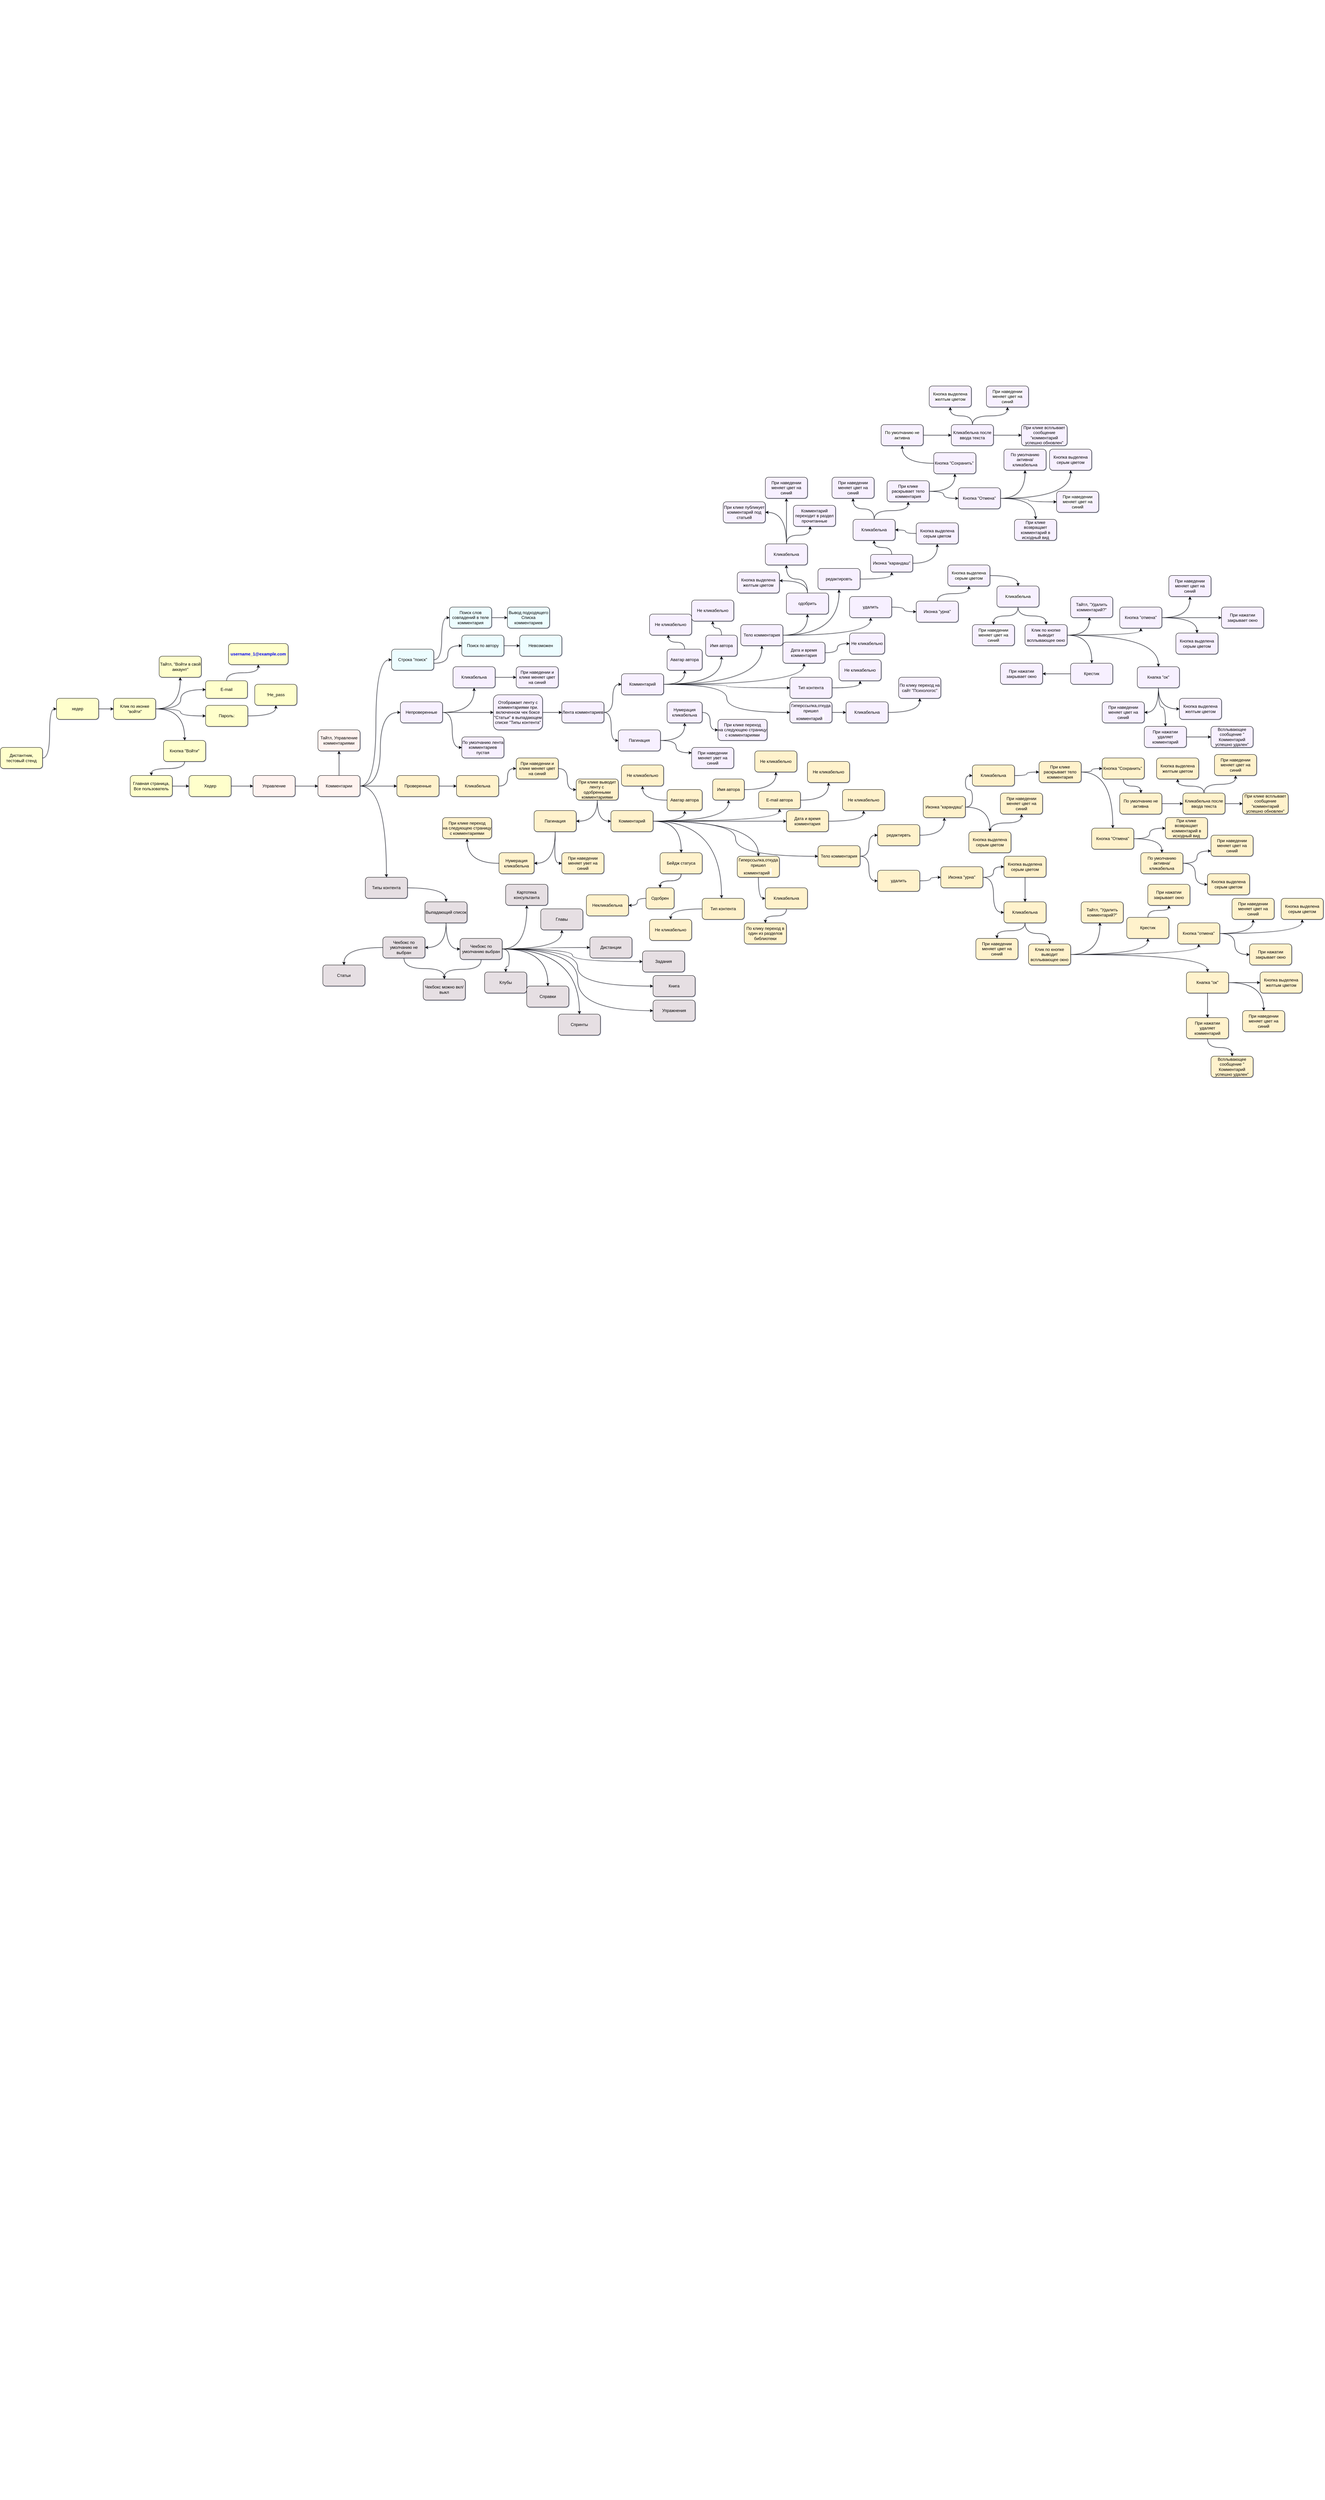<mxfile version="21.2.1" type="device">
  <diagram name="mind map" id="l41bUVf6SyhE0lDYbb4z">
    <mxGraphModel dx="4807" dy="3622" grid="1" gridSize="10" guides="1" tooltips="1" connect="1" arrows="1" fold="1" page="1" pageScale="1" pageWidth="827" pageHeight="1169" background="#ffffff" math="0" shadow="1">
      <root>
        <mxCell id="0" />
        <mxCell id="1" parent="0" />
        <mxCell id="hRDZXHe7MTuxdJLK6Rt7-20" value="&lt;p class=&quot;p1&quot;&gt;&lt;br&gt;&lt;/p&gt;" style="text;whiteSpace=wrap;html=1;" parent="1" vertex="1">
          <mxGeometry x="680" y="750" width="240" height="60" as="geometry" />
        </mxCell>
        <mxCell id="hRDZXHe7MTuxdJLK6Rt7-25" value="&lt;p class=&quot;p1&quot;&gt;&lt;br&gt;&lt;/p&gt;" style="text;whiteSpace=wrap;html=1;" parent="1" vertex="1">
          <mxGeometry x="1440" y="-80" width="310" height="60" as="geometry" />
        </mxCell>
        <mxCell id="hRDZXHe7MTuxdJLK6Rt7-28" value="&lt;p class=&quot;p1&quot;&gt;&lt;br&gt;&lt;/p&gt;" style="text;whiteSpace=wrap;html=1;" parent="1" vertex="1">
          <mxGeometry x="80" y="4020" width="290" height="3020" as="geometry" />
        </mxCell>
        <mxCell id="hRDZXHe7MTuxdJLK6Rt7-118" style="edgeStyle=orthogonalEdgeStyle;curved=1;rounded=0;orthogonalLoop=1;jettySize=auto;html=1;entryX=0;entryY=0.5;entryDx=0;entryDy=0;" parent="1" source="hRDZXHe7MTuxdJLK6Rt7-108" target="hRDZXHe7MTuxdJLK6Rt7-109" edge="1">
          <mxGeometry relative="1" as="geometry" />
        </mxCell>
        <mxCell id="hRDZXHe7MTuxdJLK6Rt7-119" style="edgeStyle=orthogonalEdgeStyle;curved=1;rounded=0;orthogonalLoop=1;jettySize=auto;html=1;entryX=0;entryY=0.5;entryDx=0;entryDy=0;" parent="1" source="hRDZXHe7MTuxdJLK6Rt7-108" target="hRDZXHe7MTuxdJLK6Rt7-120" edge="1">
          <mxGeometry relative="1" as="geometry">
            <mxPoint x="620" y="2250" as="targetPoint" />
          </mxGeometry>
        </mxCell>
        <mxCell id="hRDZXHe7MTuxdJLK6Rt7-123" style="edgeStyle=orthogonalEdgeStyle;curved=1;rounded=0;orthogonalLoop=1;jettySize=auto;html=1;entryX=0;entryY=0.5;entryDx=0;entryDy=0;" parent="1" source="hRDZXHe7MTuxdJLK6Rt7-108" target="hRDZXHe7MTuxdJLK6Rt7-121" edge="1">
          <mxGeometry relative="1" as="geometry" />
        </mxCell>
        <mxCell id="hRDZXHe7MTuxdJLK6Rt7-239" style="edgeStyle=orthogonalEdgeStyle;curved=1;rounded=0;orthogonalLoop=1;jettySize=auto;html=1;entryX=0.5;entryY=1;entryDx=0;entryDy=0;" parent="1" source="hRDZXHe7MTuxdJLK6Rt7-108" target="hRDZXHe7MTuxdJLK6Rt7-238" edge="1">
          <mxGeometry relative="1" as="geometry" />
        </mxCell>
        <mxCell id="hRDZXHe7MTuxdJLK6Rt7-552" style="edgeStyle=orthogonalEdgeStyle;curved=1;rounded=0;orthogonalLoop=1;jettySize=auto;html=1;" parent="1" source="hRDZXHe7MTuxdJLK6Rt7-108" target="hRDZXHe7MTuxdJLK6Rt7-122" edge="1">
          <mxGeometry relative="1" as="geometry" />
        </mxCell>
        <mxCell id="hRDZXHe7MTuxdJLK6Rt7-108" value="Комментарии" style="rounded=1;whiteSpace=wrap;html=1;fillColor=#FFF3F0;" parent="1" vertex="1">
          <mxGeometry x="385" y="2130" width="120" height="60" as="geometry" />
        </mxCell>
        <mxCell id="hRDZXHe7MTuxdJLK6Rt7-129" value="" style="edgeStyle=orthogonalEdgeStyle;curved=1;rounded=0;orthogonalLoop=1;jettySize=auto;html=1;fillColor=#EDFDFF;" parent="1" source="hRDZXHe7MTuxdJLK6Rt7-109" target="hRDZXHe7MTuxdJLK6Rt7-128" edge="1">
          <mxGeometry relative="1" as="geometry">
            <Array as="points">
              <mxPoint x="755" y="1810" />
              <mxPoint x="755" y="1760" />
            </Array>
          </mxGeometry>
        </mxCell>
        <mxCell id="hRDZXHe7MTuxdJLK6Rt7-240" style="edgeStyle=orthogonalEdgeStyle;curved=1;rounded=0;orthogonalLoop=1;jettySize=auto;html=1;entryX=0;entryY=0.5;entryDx=0;entryDy=0;fillColor=#EDFDFF;" parent="1" source="hRDZXHe7MTuxdJLK6Rt7-109" target="hRDZXHe7MTuxdJLK6Rt7-111" edge="1">
          <mxGeometry relative="1" as="geometry" />
        </mxCell>
        <mxCell id="hRDZXHe7MTuxdJLK6Rt7-109" value="Строка &quot;поиск&quot;" style="whiteSpace=wrap;html=1;rounded=1;fillColor=#EDFDFF;" parent="1" vertex="1">
          <mxGeometry x="595" y="1770" width="120" height="60" as="geometry" />
        </mxCell>
        <mxCell id="hRDZXHe7MTuxdJLK6Rt7-127" value="" style="edgeStyle=orthogonalEdgeStyle;curved=1;rounded=0;orthogonalLoop=1;jettySize=auto;html=1;fillColor=#EDFDFF;" parent="1" source="hRDZXHe7MTuxdJLK6Rt7-111" target="hRDZXHe7MTuxdJLK6Rt7-126" edge="1">
          <mxGeometry relative="1" as="geometry" />
        </mxCell>
        <mxCell id="hRDZXHe7MTuxdJLK6Rt7-111" value="Поиск слов совпадений в теле комментария" style="whiteSpace=wrap;html=1;rounded=1;fillColor=#EDFDFF;" parent="1" vertex="1">
          <mxGeometry x="760" y="1650" width="120" height="60" as="geometry" />
        </mxCell>
        <mxCell id="hRDZXHe7MTuxdJLK6Rt7-133" value="" style="edgeStyle=orthogonalEdgeStyle;curved=1;rounded=0;orthogonalLoop=1;jettySize=auto;html=1;fillColor=#F7F0FF;" parent="1" source="hRDZXHe7MTuxdJLK6Rt7-120" target="hRDZXHe7MTuxdJLK6Rt7-132" edge="1">
          <mxGeometry relative="1" as="geometry" />
        </mxCell>
        <mxCell id="hRDZXHe7MTuxdJLK6Rt7-242" style="edgeStyle=orthogonalEdgeStyle;curved=1;rounded=0;orthogonalLoop=1;jettySize=auto;html=1;entryX=0;entryY=0.5;entryDx=0;entryDy=0;fillColor=#F7F0FF;" parent="1" source="hRDZXHe7MTuxdJLK6Rt7-120" target="hRDZXHe7MTuxdJLK6Rt7-241" edge="1">
          <mxGeometry relative="1" as="geometry" />
        </mxCell>
        <mxCell id="hRDZXHe7MTuxdJLK6Rt7-243" style="edgeStyle=orthogonalEdgeStyle;curved=1;rounded=0;orthogonalLoop=1;jettySize=auto;html=1;entryX=0;entryY=0.5;entryDx=0;entryDy=0;fillColor=#F7F0FF;" parent="1" source="hRDZXHe7MTuxdJLK6Rt7-120" target="hRDZXHe7MTuxdJLK6Rt7-136" edge="1">
          <mxGeometry relative="1" as="geometry" />
        </mxCell>
        <mxCell id="hRDZXHe7MTuxdJLK6Rt7-120" value="Непроверенные" style="rounded=1;whiteSpace=wrap;html=1;fillColor=#F7F0FF;" parent="1" vertex="1">
          <mxGeometry x="620" y="1920" width="120" height="60" as="geometry" />
        </mxCell>
        <mxCell id="hRDZXHe7MTuxdJLK6Rt7-139" value="" style="edgeStyle=orthogonalEdgeStyle;curved=1;rounded=0;orthogonalLoop=1;jettySize=auto;html=1;fillColor=#FFF2CC;" parent="1" source="hRDZXHe7MTuxdJLK6Rt7-121" target="hRDZXHe7MTuxdJLK6Rt7-138" edge="1">
          <mxGeometry relative="1" as="geometry" />
        </mxCell>
        <mxCell id="hRDZXHe7MTuxdJLK6Rt7-121" value="Проверенные" style="rounded=1;whiteSpace=wrap;html=1;fillColor=#FFF2CC;" parent="1" vertex="1">
          <mxGeometry x="610" y="2130" width="120" height="60" as="geometry" />
        </mxCell>
        <mxCell id="hRDZXHe7MTuxdJLK6Rt7-554" style="edgeStyle=orthogonalEdgeStyle;curved=1;rounded=0;orthogonalLoop=1;jettySize=auto;html=1;entryX=0.5;entryY=0;entryDx=0;entryDy=0;fillColor=#E6DFE3;" parent="1" source="hRDZXHe7MTuxdJLK6Rt7-122" target="hRDZXHe7MTuxdJLK6Rt7-553" edge="1">
          <mxGeometry relative="1" as="geometry" />
        </mxCell>
        <mxCell id="hRDZXHe7MTuxdJLK6Rt7-122" value="Типы контента" style="rounded=1;whiteSpace=wrap;html=1;fillColor=#E6DFE3;" parent="1" vertex="1">
          <mxGeometry x="520" y="2420" width="120" height="60" as="geometry" />
        </mxCell>
        <mxCell id="hRDZXHe7MTuxdJLK6Rt7-126" value="Вывод подходящего Списка комментариев" style="whiteSpace=wrap;html=1;rounded=1;fillColor=#EDFDFF;" parent="1" vertex="1">
          <mxGeometry x="925" y="1650" width="120" height="60" as="geometry" />
        </mxCell>
        <mxCell id="hRDZXHe7MTuxdJLK6Rt7-131" value="" style="edgeStyle=orthogonalEdgeStyle;curved=1;rounded=0;orthogonalLoop=1;jettySize=auto;html=1;fillColor=#EDFDFF;" parent="1" source="hRDZXHe7MTuxdJLK6Rt7-128" target="hRDZXHe7MTuxdJLK6Rt7-130" edge="1">
          <mxGeometry relative="1" as="geometry" />
        </mxCell>
        <mxCell id="hRDZXHe7MTuxdJLK6Rt7-128" value="Поиск по автору" style="whiteSpace=wrap;html=1;rounded=1;fillColor=#EDFDFF;" parent="1" vertex="1">
          <mxGeometry x="795" y="1730" width="120" height="60" as="geometry" />
        </mxCell>
        <mxCell id="hRDZXHe7MTuxdJLK6Rt7-130" value="Невозможен" style="whiteSpace=wrap;html=1;rounded=1;fillColor=#EDFDFF;" parent="1" vertex="1">
          <mxGeometry x="960" y="1730" width="120" height="60" as="geometry" />
        </mxCell>
        <mxCell id="hRDZXHe7MTuxdJLK6Rt7-135" value="" style="edgeStyle=orthogonalEdgeStyle;curved=1;rounded=0;orthogonalLoop=1;jettySize=auto;html=1;fillColor=#F7F0FF;" parent="1" source="hRDZXHe7MTuxdJLK6Rt7-132" target="hRDZXHe7MTuxdJLK6Rt7-134" edge="1">
          <mxGeometry relative="1" as="geometry" />
        </mxCell>
        <mxCell id="hRDZXHe7MTuxdJLK6Rt7-132" value="Кликабельна" style="whiteSpace=wrap;html=1;rounded=1;fillColor=#F7F0FF;" parent="1" vertex="1">
          <mxGeometry x="770" y="1820" width="120" height="60" as="geometry" />
        </mxCell>
        <mxCell id="hRDZXHe7MTuxdJLK6Rt7-134" value="При наведении и клике меняет цвет на синий" style="whiteSpace=wrap;html=1;rounded=1;fillColor=#F7F0FF;" parent="1" vertex="1">
          <mxGeometry x="950" y="1820" width="120" height="60" as="geometry" />
        </mxCell>
        <mxCell id="hRDZXHe7MTuxdJLK6Rt7-245" value="" style="edgeStyle=orthogonalEdgeStyle;curved=1;rounded=0;orthogonalLoop=1;jettySize=auto;html=1;fillColor=#F7F0FF;" parent="1" source="hRDZXHe7MTuxdJLK6Rt7-136" target="hRDZXHe7MTuxdJLK6Rt7-244" edge="1">
          <mxGeometry relative="1" as="geometry" />
        </mxCell>
        <mxCell id="hRDZXHe7MTuxdJLK6Rt7-136" value="Отображает ленту с комментариями при. включенном чек боксе &quot;Статьи&quot; в выпадающем списке &quot;Типы контента&quot;" style="whiteSpace=wrap;html=1;rounded=1;fillColor=#F7F0FF;" parent="1" vertex="1">
          <mxGeometry x="885" y="1900" width="140" height="100" as="geometry" />
        </mxCell>
        <mxCell id="hRDZXHe7MTuxdJLK6Rt7-141" value="" style="edgeStyle=orthogonalEdgeStyle;curved=1;rounded=0;orthogonalLoop=1;jettySize=auto;html=1;fillColor=#FFF2CC;" parent="1" source="hRDZXHe7MTuxdJLK6Rt7-138" target="hRDZXHe7MTuxdJLK6Rt7-140" edge="1">
          <mxGeometry relative="1" as="geometry" />
        </mxCell>
        <mxCell id="hRDZXHe7MTuxdJLK6Rt7-138" value="Кликабельна" style="whiteSpace=wrap;html=1;rounded=1;fillColor=#FFF2CC;" parent="1" vertex="1">
          <mxGeometry x="780" y="2130" width="120" height="60" as="geometry" />
        </mxCell>
        <mxCell id="hRDZXHe7MTuxdJLK6Rt7-143" value="" style="edgeStyle=orthogonalEdgeStyle;curved=1;rounded=0;orthogonalLoop=1;jettySize=auto;html=1;fillColor=#FFF2CC;" parent="1" source="hRDZXHe7MTuxdJLK6Rt7-140" target="hRDZXHe7MTuxdJLK6Rt7-142" edge="1">
          <mxGeometry relative="1" as="geometry" />
        </mxCell>
        <mxCell id="hRDZXHe7MTuxdJLK6Rt7-140" value="При наведении и клике меняет цвет на синий" style="whiteSpace=wrap;html=1;rounded=1;fillColor=#FFF2CC;" parent="1" vertex="1">
          <mxGeometry x="950" y="2080" width="120" height="60" as="geometry" />
        </mxCell>
        <mxCell id="hRDZXHe7MTuxdJLK6Rt7-377" style="edgeStyle=orthogonalEdgeStyle;curved=1;rounded=0;orthogonalLoop=1;jettySize=auto;html=1;entryX=1;entryY=0.5;entryDx=0;entryDy=0;fillColor=#FFF2CC;" parent="1" source="hRDZXHe7MTuxdJLK6Rt7-142" target="hRDZXHe7MTuxdJLK6Rt7-372" edge="1">
          <mxGeometry relative="1" as="geometry" />
        </mxCell>
        <mxCell id="hRDZXHe7MTuxdJLK6Rt7-381" style="edgeStyle=orthogonalEdgeStyle;curved=1;rounded=0;orthogonalLoop=1;jettySize=auto;html=1;entryX=0;entryY=0.5;entryDx=0;entryDy=0;fillColor=#FFF2CC;" parent="1" source="hRDZXHe7MTuxdJLK6Rt7-142" target="hRDZXHe7MTuxdJLK6Rt7-371" edge="1">
          <mxGeometry relative="1" as="geometry" />
        </mxCell>
        <mxCell id="hRDZXHe7MTuxdJLK6Rt7-142" value="При клике выводит ленту с&amp;nbsp; одобренными комментариями" style="whiteSpace=wrap;html=1;rounded=1;fillColor=#FFF2CC;" parent="1" vertex="1">
          <mxGeometry x="1121" y="2140" width="120" height="60" as="geometry" />
        </mxCell>
        <mxCell id="hRDZXHe7MTuxdJLK6Rt7-559" style="edgeStyle=orthogonalEdgeStyle;curved=1;rounded=0;orthogonalLoop=1;jettySize=auto;html=1;entryX=0.5;entryY=1;entryDx=0;entryDy=0;fillColor=#E6DFE3;" parent="1" source="hRDZXHe7MTuxdJLK6Rt7-144" target="hRDZXHe7MTuxdJLK6Rt7-146" edge="1">
          <mxGeometry relative="1" as="geometry" />
        </mxCell>
        <mxCell id="hRDZXHe7MTuxdJLK6Rt7-560" style="edgeStyle=orthogonalEdgeStyle;curved=1;rounded=0;orthogonalLoop=1;jettySize=auto;html=1;entryX=0.5;entryY=1;entryDx=0;entryDy=0;fillColor=#E6DFE3;" parent="1" source="hRDZXHe7MTuxdJLK6Rt7-144" target="hRDZXHe7MTuxdJLK6Rt7-154" edge="1">
          <mxGeometry relative="1" as="geometry" />
        </mxCell>
        <mxCell id="hRDZXHe7MTuxdJLK6Rt7-562" style="edgeStyle=orthogonalEdgeStyle;curved=1;rounded=0;orthogonalLoop=1;jettySize=auto;html=1;entryX=0;entryY=0.5;entryDx=0;entryDy=0;" parent="1" source="hRDZXHe7MTuxdJLK6Rt7-144" target="hRDZXHe7MTuxdJLK6Rt7-152" edge="1">
          <mxGeometry relative="1" as="geometry" />
        </mxCell>
        <mxCell id="hRDZXHe7MTuxdJLK6Rt7-563" style="edgeStyle=orthogonalEdgeStyle;curved=1;rounded=0;orthogonalLoop=1;jettySize=auto;html=1;entryX=0;entryY=0.5;entryDx=0;entryDy=0;" parent="1" source="hRDZXHe7MTuxdJLK6Rt7-144" target="hRDZXHe7MTuxdJLK6Rt7-151" edge="1">
          <mxGeometry relative="1" as="geometry" />
        </mxCell>
        <mxCell id="hRDZXHe7MTuxdJLK6Rt7-564" style="edgeStyle=orthogonalEdgeStyle;curved=1;rounded=0;orthogonalLoop=1;jettySize=auto;html=1;entryX=0;entryY=0.5;entryDx=0;entryDy=0;fillColor=#E6DFE3;" parent="1" source="hRDZXHe7MTuxdJLK6Rt7-144" target="hRDZXHe7MTuxdJLK6Rt7-153" edge="1">
          <mxGeometry relative="1" as="geometry" />
        </mxCell>
        <mxCell id="hRDZXHe7MTuxdJLK6Rt7-566" style="edgeStyle=orthogonalEdgeStyle;curved=1;rounded=0;orthogonalLoop=1;jettySize=auto;html=1;fillColor=#E6DFE3;" parent="1" source="hRDZXHe7MTuxdJLK6Rt7-144" target="hRDZXHe7MTuxdJLK6Rt7-156" edge="1">
          <mxGeometry relative="1" as="geometry" />
        </mxCell>
        <mxCell id="hRDZXHe7MTuxdJLK6Rt7-567" style="edgeStyle=orthogonalEdgeStyle;curved=1;rounded=0;orthogonalLoop=1;jettySize=auto;html=1;fillColor=#E6DFE3;" parent="1" source="hRDZXHe7MTuxdJLK6Rt7-144" target="hRDZXHe7MTuxdJLK6Rt7-155" edge="1">
          <mxGeometry relative="1" as="geometry" />
        </mxCell>
        <mxCell id="hRDZXHe7MTuxdJLK6Rt7-568" style="edgeStyle=orthogonalEdgeStyle;curved=1;rounded=0;orthogonalLoop=1;jettySize=auto;html=1;entryX=0;entryY=0.5;entryDx=0;entryDy=0;" parent="1" source="hRDZXHe7MTuxdJLK6Rt7-144" target="hRDZXHe7MTuxdJLK6Rt7-157" edge="1">
          <mxGeometry relative="1" as="geometry" />
        </mxCell>
        <mxCell id="hRDZXHe7MTuxdJLK6Rt7-572" style="edgeStyle=orthogonalEdgeStyle;curved=1;rounded=0;orthogonalLoop=1;jettySize=auto;html=1;fillColor=#E6DFE3;" parent="1" source="hRDZXHe7MTuxdJLK6Rt7-144" target="hRDZXHe7MTuxdJLK6Rt7-570" edge="1">
          <mxGeometry relative="1" as="geometry" />
        </mxCell>
        <mxCell id="GKr-sdPwbZHeb-XJPqWH-4" style="edgeStyle=orthogonalEdgeStyle;curved=1;rounded=0;orthogonalLoop=1;jettySize=auto;html=1;entryX=0.5;entryY=0;entryDx=0;entryDy=0;exitX=1;exitY=0.5;exitDx=0;exitDy=0;fillColor=#E6DFE3;" parent="1" source="hRDZXHe7MTuxdJLK6Rt7-144" target="GKr-sdPwbZHeb-XJPqWH-1" edge="1">
          <mxGeometry relative="1" as="geometry" />
        </mxCell>
        <mxCell id="hRDZXHe7MTuxdJLK6Rt7-144" value="Чекбокс по умолчанию выбран" style="whiteSpace=wrap;html=1;rounded=1;fillColor=#E6DFE3;" parent="1" vertex="1">
          <mxGeometry x="790" y="2594.23" width="120" height="60" as="geometry" />
        </mxCell>
        <mxCell id="hRDZXHe7MTuxdJLK6Rt7-146" value="Картотека консультанта" style="whiteSpace=wrap;html=1;rounded=1;fillColor=#E6DFE3;" parent="1" vertex="1">
          <mxGeometry x="920" y="2440" width="120" height="60" as="geometry" />
        </mxCell>
        <mxCell id="hRDZXHe7MTuxdJLK6Rt7-151" value="Книга" style="rounded=1;whiteSpace=wrap;html=1;fillColor=#E6DFE3;" parent="1" vertex="1">
          <mxGeometry x="1340" y="2700" width="120" height="60" as="geometry" />
        </mxCell>
        <mxCell id="hRDZXHe7MTuxdJLK6Rt7-152" value="Задания" style="rounded=1;whiteSpace=wrap;html=1;fillColor=#E6DFE3;" parent="1" vertex="1">
          <mxGeometry x="1310" y="2630" width="120" height="60" as="geometry" />
        </mxCell>
        <mxCell id="hRDZXHe7MTuxdJLK6Rt7-153" value="Дистанции" style="rounded=1;whiteSpace=wrap;html=1;fillColor=#E6DFE3;" parent="1" vertex="1">
          <mxGeometry x="1160" y="2590" width="120" height="60" as="geometry" />
        </mxCell>
        <mxCell id="hRDZXHe7MTuxdJLK6Rt7-154" value="Главы" style="rounded=1;whiteSpace=wrap;html=1;fillColor=#E6DFE3;" parent="1" vertex="1">
          <mxGeometry x="1020" y="2510" width="120" height="60" as="geometry" />
        </mxCell>
        <mxCell id="hRDZXHe7MTuxdJLK6Rt7-155" value="Справки" style="rounded=1;whiteSpace=wrap;html=1;fillColor=#E6DFE3;" parent="1" vertex="1">
          <mxGeometry x="980" y="2730" width="120" height="60" as="geometry" />
        </mxCell>
        <mxCell id="hRDZXHe7MTuxdJLK6Rt7-156" value="Спринты" style="rounded=1;whiteSpace=wrap;html=1;fillColor=#E6DFE3;" parent="1" vertex="1">
          <mxGeometry x="1070" y="2810" width="120" height="60" as="geometry" />
        </mxCell>
        <mxCell id="hRDZXHe7MTuxdJLK6Rt7-157" value="Упражнения" style="rounded=1;whiteSpace=wrap;html=1;fillColor=#E6DFE3;" parent="1" vertex="1">
          <mxGeometry x="1340" y="2770" width="120" height="60" as="geometry" />
        </mxCell>
        <mxCell id="hRDZXHe7MTuxdJLK6Rt7-571" style="edgeStyle=orthogonalEdgeStyle;curved=1;rounded=0;orthogonalLoop=1;jettySize=auto;html=1;entryX=0.5;entryY=0;entryDx=0;entryDy=0;fillColor=#E6DFE3;" parent="1" source="hRDZXHe7MTuxdJLK6Rt7-174" target="hRDZXHe7MTuxdJLK6Rt7-570" edge="1">
          <mxGeometry relative="1" as="geometry" />
        </mxCell>
        <mxCell id="hRDZXHe7MTuxdJLK6Rt7-573" style="edgeStyle=orthogonalEdgeStyle;curved=1;rounded=0;orthogonalLoop=1;jettySize=auto;html=1;fillColor=#E6DFE3;" parent="1" source="hRDZXHe7MTuxdJLK6Rt7-174" target="hRDZXHe7MTuxdJLK6Rt7-177" edge="1">
          <mxGeometry relative="1" as="geometry" />
        </mxCell>
        <mxCell id="hRDZXHe7MTuxdJLK6Rt7-174" value="Чекбокс по умолчанию не выбран" style="rounded=1;whiteSpace=wrap;html=1;fillColor=#E6DFE3;" parent="1" vertex="1">
          <mxGeometry x="570" y="2590" width="120" height="60" as="geometry" />
        </mxCell>
        <mxCell id="hRDZXHe7MTuxdJLK6Rt7-177" value="Статьи" style="rounded=1;whiteSpace=wrap;html=1;fillColor=#E6DFE3;" parent="1" vertex="1">
          <mxGeometry x="399" y="2670" width="120" height="60" as="geometry" />
        </mxCell>
        <mxCell id="hRDZXHe7MTuxdJLK6Rt7-290" style="edgeStyle=orthogonalEdgeStyle;curved=1;rounded=0;orthogonalLoop=1;jettySize=auto;html=1;entryX=1.002;entryY=0.413;entryDx=0;entryDy=0;exitX=0.5;exitY=0;exitDx=0;exitDy=0;entryPerimeter=0;fillColor=#F7F0FF;" parent="1" source="hRDZXHe7MTuxdJLK6Rt7-187" target="hRDZXHe7MTuxdJLK6Rt7-286" edge="1">
          <mxGeometry relative="1" as="geometry" />
        </mxCell>
        <mxCell id="hRDZXHe7MTuxdJLK6Rt7-291" style="edgeStyle=orthogonalEdgeStyle;curved=1;rounded=0;orthogonalLoop=1;jettySize=auto;html=1;entryX=0.5;entryY=1;entryDx=0;entryDy=0;fillColor=#F7F0FF;" parent="1" source="hRDZXHe7MTuxdJLK6Rt7-187" target="hRDZXHe7MTuxdJLK6Rt7-287" edge="1">
          <mxGeometry relative="1" as="geometry" />
        </mxCell>
        <mxCell id="hRDZXHe7MTuxdJLK6Rt7-187" value="одобрить" style="whiteSpace=wrap;html=1;rounded=1;fillColor=#F7F0FF;" parent="1" vertex="1">
          <mxGeometry x="1720" y="1610" width="120" height="60" as="geometry" />
        </mxCell>
        <mxCell id="hRDZXHe7MTuxdJLK6Rt7-306" style="edgeStyle=orthogonalEdgeStyle;curved=1;rounded=0;orthogonalLoop=1;jettySize=auto;html=1;entryX=0.5;entryY=1;entryDx=0;entryDy=0;fillColor=#F7F0FF;" parent="1" source="hRDZXHe7MTuxdJLK6Rt7-189" target="hRDZXHe7MTuxdJLK6Rt7-295" edge="1">
          <mxGeometry relative="1" as="geometry" />
        </mxCell>
        <mxCell id="hRDZXHe7MTuxdJLK6Rt7-189" value="редактировть" style="whiteSpace=wrap;html=1;rounded=1;fillColor=#F7F0FF;" parent="1" vertex="1">
          <mxGeometry x="1810" y="1540" width="120" height="60" as="geometry" />
        </mxCell>
        <mxCell id="hRDZXHe7MTuxdJLK6Rt7-351" style="edgeStyle=orthogonalEdgeStyle;curved=1;rounded=0;orthogonalLoop=1;jettySize=auto;html=1;entryX=0;entryY=0.5;entryDx=0;entryDy=0;fillColor=#F7F0FF;" parent="1" source="hRDZXHe7MTuxdJLK6Rt7-191" target="hRDZXHe7MTuxdJLK6Rt7-333" edge="1">
          <mxGeometry relative="1" as="geometry" />
        </mxCell>
        <mxCell id="hRDZXHe7MTuxdJLK6Rt7-191" value="удалить" style="whiteSpace=wrap;html=1;rounded=1;fillColor=#F7F0FF;" parent="1" vertex="1">
          <mxGeometry x="1900" y="1620" width="120" height="60" as="geometry" />
        </mxCell>
        <mxCell id="hRDZXHe7MTuxdJLK6Rt7-215" style="edgeStyle=orthogonalEdgeStyle;curved=1;rounded=0;orthogonalLoop=1;jettySize=auto;html=1;entryX=0;entryY=0.5;entryDx=0;entryDy=0;fillColor=#FFFFCC;" parent="1" source="hRDZXHe7MTuxdJLK6Rt7-210" target="hRDZXHe7MTuxdJLK6Rt7-212" edge="1">
          <mxGeometry relative="1" as="geometry" />
        </mxCell>
        <mxCell id="hRDZXHe7MTuxdJLK6Rt7-210" value="Дистантник, тестовый стенд" style="rounded=1;whiteSpace=wrap;html=1;fillColor=#FFFFCC;" parent="1" vertex="1">
          <mxGeometry x="-520" y="2050" width="120" height="60" as="geometry" />
        </mxCell>
        <mxCell id="hRDZXHe7MTuxdJLK6Rt7-237" style="edgeStyle=orthogonalEdgeStyle;curved=1;rounded=0;orthogonalLoop=1;jettySize=auto;html=1;entryX=0;entryY=0.5;entryDx=0;entryDy=0;" parent="1" source="hRDZXHe7MTuxdJLK6Rt7-211" target="hRDZXHe7MTuxdJLK6Rt7-108" edge="1">
          <mxGeometry relative="1" as="geometry" />
        </mxCell>
        <mxCell id="hRDZXHe7MTuxdJLK6Rt7-211" value="Управление" style="rounded=1;whiteSpace=wrap;html=1;fillColor=#FFF3F0;" parent="1" vertex="1">
          <mxGeometry x="200" y="2130" width="120" height="60" as="geometry" />
        </mxCell>
        <mxCell id="hRDZXHe7MTuxdJLK6Rt7-214" value="" style="edgeStyle=orthogonalEdgeStyle;curved=1;rounded=0;orthogonalLoop=1;jettySize=auto;html=1;fillColor=#FFFFCC;" parent="1" source="hRDZXHe7MTuxdJLK6Rt7-212" target="hRDZXHe7MTuxdJLK6Rt7-213" edge="1">
          <mxGeometry relative="1" as="geometry" />
        </mxCell>
        <mxCell id="hRDZXHe7MTuxdJLK6Rt7-212" value="хедер" style="rounded=1;whiteSpace=wrap;html=1;fillColor=#FFFFCC;" parent="1" vertex="1">
          <mxGeometry x="-360" y="1910" width="120" height="60" as="geometry" />
        </mxCell>
        <mxCell id="hRDZXHe7MTuxdJLK6Rt7-223" value="" style="edgeStyle=orthogonalEdgeStyle;curved=1;rounded=0;orthogonalLoop=1;jettySize=auto;html=1;fillColor=#FFFFCC;" parent="1" source="hRDZXHe7MTuxdJLK6Rt7-213" target="hRDZXHe7MTuxdJLK6Rt7-219" edge="1">
          <mxGeometry relative="1" as="geometry" />
        </mxCell>
        <mxCell id="hRDZXHe7MTuxdJLK6Rt7-227" style="edgeStyle=orthogonalEdgeStyle;curved=1;rounded=0;orthogonalLoop=1;jettySize=auto;html=1;entryX=0.5;entryY=1;entryDx=0;entryDy=0;fillColor=#FFFFCC;" parent="1" source="hRDZXHe7MTuxdJLK6Rt7-213" target="hRDZXHe7MTuxdJLK6Rt7-218" edge="1">
          <mxGeometry relative="1" as="geometry" />
        </mxCell>
        <mxCell id="hRDZXHe7MTuxdJLK6Rt7-231" style="edgeStyle=orthogonalEdgeStyle;curved=1;rounded=0;orthogonalLoop=1;jettySize=auto;html=1;entryX=0;entryY=0.5;entryDx=0;entryDy=0;fillColor=#FFFFCC;" parent="1" source="hRDZXHe7MTuxdJLK6Rt7-213" target="hRDZXHe7MTuxdJLK6Rt7-222" edge="1">
          <mxGeometry relative="1" as="geometry" />
        </mxCell>
        <mxCell id="hRDZXHe7MTuxdJLK6Rt7-232" style="edgeStyle=orthogonalEdgeStyle;curved=1;rounded=0;orthogonalLoop=1;jettySize=auto;html=1;fillColor=#FFFFCC;" parent="1" source="hRDZXHe7MTuxdJLK6Rt7-213" target="hRDZXHe7MTuxdJLK6Rt7-228" edge="1">
          <mxGeometry relative="1" as="geometry" />
        </mxCell>
        <mxCell id="hRDZXHe7MTuxdJLK6Rt7-213" value="Клик по иконке &quot;войти&quot;" style="whiteSpace=wrap;html=1;rounded=1;fillColor=#FFFFCC;" parent="1" vertex="1">
          <mxGeometry x="-197.5" y="1910" width="120" height="60" as="geometry" />
        </mxCell>
        <mxCell id="hRDZXHe7MTuxdJLK6Rt7-218" value="Тайтл, &quot;Войти в свой аккаунт&quot;" style="rounded=1;whiteSpace=wrap;html=1;fillColor=#FFFFCC;" parent="1" vertex="1">
          <mxGeometry x="-67.5" y="1790" width="120" height="60" as="geometry" />
        </mxCell>
        <mxCell id="hRDZXHe7MTuxdJLK6Rt7-226" style="edgeStyle=orthogonalEdgeStyle;curved=1;rounded=0;orthogonalLoop=1;jettySize=auto;html=1;entryX=0.5;entryY=1;entryDx=0;entryDy=0;fillColor=#FFFFCC;" parent="1" source="hRDZXHe7MTuxdJLK6Rt7-219" target="hRDZXHe7MTuxdJLK6Rt7-220" edge="1">
          <mxGeometry relative="1" as="geometry" />
        </mxCell>
        <mxCell id="hRDZXHe7MTuxdJLK6Rt7-219" value="E-mail" style="rounded=1;whiteSpace=wrap;html=1;fillColor=#FFFFCC;" parent="1" vertex="1">
          <mxGeometry x="65" y="1860" width="119" height="50" as="geometry" />
        </mxCell>
        <mxCell id="hRDZXHe7MTuxdJLK6Rt7-220" value="&lt;a tabindex=&quot;0&quot; data-token-index=&quot;0&quot; rel=&quot;noopener noreferrer&quot; class=&quot;notion-link-token notion-focusable-token notion-enable-hover&quot; style=&quot;cursor: pointer; overflow-wrap: break-word; font-weight: 600; text-decoration: inherit;&quot; href=&quot;mailto:username_1@example.com&quot;&gt;username_1@example.com&lt;/a&gt;" style="rounded=1;whiteSpace=wrap;html=1;fillColor=#FFFFCC;" parent="1" vertex="1">
          <mxGeometry x="130" y="1754" width="170" height="60" as="geometry" />
        </mxCell>
        <mxCell id="hRDZXHe7MTuxdJLK6Rt7-221" value="&lt;meta charset=&quot;utf-8&quot;&gt;!He_pass" style="rounded=1;whiteSpace=wrap;html=1;fillColor=#FFFFCC;" parent="1" vertex="1">
          <mxGeometry x="205" y="1870" width="120" height="60" as="geometry" />
        </mxCell>
        <mxCell id="hRDZXHe7MTuxdJLK6Rt7-233" style="edgeStyle=orthogonalEdgeStyle;curved=1;rounded=0;orthogonalLoop=1;jettySize=auto;html=1;entryX=0.5;entryY=1;entryDx=0;entryDy=0;fillColor=#FFFFCC;" parent="1" source="hRDZXHe7MTuxdJLK6Rt7-222" target="hRDZXHe7MTuxdJLK6Rt7-221" edge="1">
          <mxGeometry relative="1" as="geometry" />
        </mxCell>
        <mxCell id="hRDZXHe7MTuxdJLK6Rt7-222" value="Пароль:" style="rounded=1;whiteSpace=wrap;html=1;fillColor=#FFFFCC;" parent="1" vertex="1">
          <mxGeometry x="65" y="1930" width="120" height="60" as="geometry" />
        </mxCell>
        <mxCell id="hRDZXHe7MTuxdJLK6Rt7-234" style="edgeStyle=orthogonalEdgeStyle;curved=1;rounded=0;orthogonalLoop=1;jettySize=auto;html=1;" parent="1" source="hRDZXHe7MTuxdJLK6Rt7-228" target="hRDZXHe7MTuxdJLK6Rt7-229" edge="1">
          <mxGeometry relative="1" as="geometry" />
        </mxCell>
        <mxCell id="hRDZXHe7MTuxdJLK6Rt7-228" value="Кнопка &quot;Войти&quot;" style="rounded=1;whiteSpace=wrap;html=1;fillColor=#FFFFCC;" parent="1" vertex="1">
          <mxGeometry x="-55" y="2030" width="120" height="60" as="geometry" />
        </mxCell>
        <mxCell id="hRDZXHe7MTuxdJLK6Rt7-235" style="edgeStyle=orthogonalEdgeStyle;curved=1;rounded=0;orthogonalLoop=1;jettySize=auto;html=1;entryX=0;entryY=0.5;entryDx=0;entryDy=0;fillColor=#FFFFCC;" parent="1" source="hRDZXHe7MTuxdJLK6Rt7-229" target="hRDZXHe7MTuxdJLK6Rt7-230" edge="1">
          <mxGeometry relative="1" as="geometry" />
        </mxCell>
        <mxCell id="hRDZXHe7MTuxdJLK6Rt7-229" value="Главная страница, Все пользователь" style="rounded=1;whiteSpace=wrap;html=1;fillColor=#FFFFCC;" parent="1" vertex="1">
          <mxGeometry x="-150" y="2130" width="120" height="60" as="geometry" />
        </mxCell>
        <mxCell id="hRDZXHe7MTuxdJLK6Rt7-236" style="edgeStyle=orthogonalEdgeStyle;curved=1;rounded=0;orthogonalLoop=1;jettySize=auto;html=1;entryX=0;entryY=0.5;entryDx=0;entryDy=0;" parent="1" source="hRDZXHe7MTuxdJLK6Rt7-230" target="hRDZXHe7MTuxdJLK6Rt7-211" edge="1">
          <mxGeometry relative="1" as="geometry" />
        </mxCell>
        <mxCell id="hRDZXHe7MTuxdJLK6Rt7-230" value="Хедер" style="rounded=1;whiteSpace=wrap;html=1;fillColor=#FFFFCC;" parent="1" vertex="1">
          <mxGeometry x="17.5" y="2130" width="120" height="60" as="geometry" />
        </mxCell>
        <mxCell id="hRDZXHe7MTuxdJLK6Rt7-238" value="Тайтл, Управление комментариями" style="rounded=1;whiteSpace=wrap;html=1;fillColor=#FFF3F0;" parent="1" vertex="1">
          <mxGeometry x="385" y="2000" width="120" height="60" as="geometry" />
        </mxCell>
        <mxCell id="hRDZXHe7MTuxdJLK6Rt7-241" value="По умолчанию лента комментариев пустая" style="rounded=1;whiteSpace=wrap;html=1;fillColor=#F7F0FF;" parent="1" vertex="1">
          <mxGeometry x="795" y="2020" width="120" height="60" as="geometry" />
        </mxCell>
        <mxCell id="hRDZXHe7MTuxdJLK6Rt7-249" style="edgeStyle=orthogonalEdgeStyle;curved=1;rounded=0;orthogonalLoop=1;jettySize=auto;html=1;entryX=0;entryY=0.5;entryDx=0;entryDy=0;fillColor=#F7F0FF;" parent="1" source="hRDZXHe7MTuxdJLK6Rt7-244" target="hRDZXHe7MTuxdJLK6Rt7-247" edge="1">
          <mxGeometry relative="1" as="geometry" />
        </mxCell>
        <mxCell id="hRDZXHe7MTuxdJLK6Rt7-250" style="edgeStyle=orthogonalEdgeStyle;curved=1;rounded=0;orthogonalLoop=1;jettySize=auto;html=1;entryX=0;entryY=0.5;entryDx=0;entryDy=0;fillColor=#F7F0FF;" parent="1" source="hRDZXHe7MTuxdJLK6Rt7-244" target="hRDZXHe7MTuxdJLK6Rt7-248" edge="1">
          <mxGeometry relative="1" as="geometry" />
        </mxCell>
        <mxCell id="hRDZXHe7MTuxdJLK6Rt7-244" value="Лента комментариев" style="whiteSpace=wrap;html=1;rounded=1;fillColor=#F7F0FF;" parent="1" vertex="1">
          <mxGeometry x="1080" y="1920" width="120" height="60" as="geometry" />
        </mxCell>
        <mxCell id="hRDZXHe7MTuxdJLK6Rt7-268" style="edgeStyle=orthogonalEdgeStyle;curved=1;rounded=0;orthogonalLoop=1;jettySize=auto;html=1;entryX=0.5;entryY=1;entryDx=0;entryDy=0;fillColor=#F7F0FF;" parent="1" source="hRDZXHe7MTuxdJLK6Rt7-247" target="hRDZXHe7MTuxdJLK6Rt7-257" edge="1">
          <mxGeometry relative="1" as="geometry" />
        </mxCell>
        <mxCell id="hRDZXHe7MTuxdJLK6Rt7-269" style="edgeStyle=orthogonalEdgeStyle;curved=1;rounded=0;orthogonalLoop=1;jettySize=auto;html=1;entryX=0.5;entryY=1;entryDx=0;entryDy=0;fillColor=#F7F0FF;" parent="1" source="hRDZXHe7MTuxdJLK6Rt7-247" target="hRDZXHe7MTuxdJLK6Rt7-260" edge="1">
          <mxGeometry relative="1" as="geometry" />
        </mxCell>
        <mxCell id="hRDZXHe7MTuxdJLK6Rt7-274" style="edgeStyle=orthogonalEdgeStyle;curved=1;rounded=0;orthogonalLoop=1;jettySize=auto;html=1;entryX=0.5;entryY=1;entryDx=0;entryDy=0;fillColor=#F7F0FF;" parent="1" source="hRDZXHe7MTuxdJLK6Rt7-247" target="hRDZXHe7MTuxdJLK6Rt7-259" edge="1">
          <mxGeometry relative="1" as="geometry" />
        </mxCell>
        <mxCell id="hRDZXHe7MTuxdJLK6Rt7-279" style="edgeStyle=orthogonalEdgeStyle;curved=1;rounded=0;orthogonalLoop=1;jettySize=auto;html=1;entryX=0.5;entryY=1;entryDx=0;entryDy=0;fillColor=#F7F0FF;" parent="1" source="hRDZXHe7MTuxdJLK6Rt7-247" target="hRDZXHe7MTuxdJLK6Rt7-258" edge="1">
          <mxGeometry relative="1" as="geometry" />
        </mxCell>
        <mxCell id="hRDZXHe7MTuxdJLK6Rt7-283" style="edgeStyle=orthogonalEdgeStyle;curved=1;rounded=0;orthogonalLoop=1;jettySize=auto;html=1;entryX=0;entryY=0.5;entryDx=0;entryDy=0;fillColor=#F7F0FF;" parent="1" source="hRDZXHe7MTuxdJLK6Rt7-247" target="hRDZXHe7MTuxdJLK6Rt7-266" edge="1">
          <mxGeometry relative="1" as="geometry" />
        </mxCell>
        <mxCell id="hRDZXHe7MTuxdJLK6Rt7-284" style="edgeStyle=orthogonalEdgeStyle;curved=1;rounded=0;orthogonalLoop=1;jettySize=auto;html=1;entryX=0;entryY=0.5;entryDx=0;entryDy=0;fillColor=#F7F0FF;" parent="1" source="hRDZXHe7MTuxdJLK6Rt7-247" target="hRDZXHe7MTuxdJLK6Rt7-261" edge="1">
          <mxGeometry relative="1" as="geometry" />
        </mxCell>
        <mxCell id="hRDZXHe7MTuxdJLK6Rt7-247" value="Комментарий" style="rounded=1;whiteSpace=wrap;html=1;fillColor=#F7F0FF;" parent="1" vertex="1">
          <mxGeometry x="1250" y="1840" width="120" height="60" as="geometry" />
        </mxCell>
        <mxCell id="hRDZXHe7MTuxdJLK6Rt7-252" value="" style="edgeStyle=orthogonalEdgeStyle;curved=1;rounded=0;orthogonalLoop=1;jettySize=auto;html=1;fillColor=#F7F0FF;" parent="1" source="hRDZXHe7MTuxdJLK6Rt7-248" target="hRDZXHe7MTuxdJLK6Rt7-251" edge="1">
          <mxGeometry relative="1" as="geometry" />
        </mxCell>
        <mxCell id="hRDZXHe7MTuxdJLK6Rt7-254" style="edgeStyle=orthogonalEdgeStyle;curved=1;rounded=0;orthogonalLoop=1;jettySize=auto;html=1;entryX=0;entryY=0.25;entryDx=0;entryDy=0;fillColor=#F7F0FF;" parent="1" source="hRDZXHe7MTuxdJLK6Rt7-248" target="hRDZXHe7MTuxdJLK6Rt7-253" edge="1">
          <mxGeometry relative="1" as="geometry" />
        </mxCell>
        <mxCell id="hRDZXHe7MTuxdJLK6Rt7-248" value="Пагинация" style="rounded=1;whiteSpace=wrap;html=1;fillColor=#F7F0FF;" parent="1" vertex="1">
          <mxGeometry x="1241" y="2000" width="120" height="60" as="geometry" />
        </mxCell>
        <mxCell id="hRDZXHe7MTuxdJLK6Rt7-256" value="" style="edgeStyle=orthogonalEdgeStyle;curved=1;rounded=0;orthogonalLoop=1;jettySize=auto;html=1;fillColor=#F7F0FF;" parent="1" source="hRDZXHe7MTuxdJLK6Rt7-251" target="hRDZXHe7MTuxdJLK6Rt7-255" edge="1">
          <mxGeometry relative="1" as="geometry" />
        </mxCell>
        <mxCell id="hRDZXHe7MTuxdJLK6Rt7-251" value="Нумерация кликабельна" style="whiteSpace=wrap;html=1;rounded=1;fillColor=#F7F0FF;" parent="1" vertex="1">
          <mxGeometry x="1380" y="1920" width="100" height="60" as="geometry" />
        </mxCell>
        <mxCell id="hRDZXHe7MTuxdJLK6Rt7-253" value="При наведении меняет увет на синий" style="rounded=1;whiteSpace=wrap;html=1;fillColor=#F7F0FF;" parent="1" vertex="1">
          <mxGeometry x="1450" y="2050" width="120" height="60" as="geometry" />
        </mxCell>
        <mxCell id="hRDZXHe7MTuxdJLK6Rt7-255" value="При клике переход на&amp;nbsp;следующею&amp;nbsp;страницу с комментариями" style="whiteSpace=wrap;html=1;rounded=1;fillColor=#F7F0FF;" parent="1" vertex="1">
          <mxGeometry x="1525" y="1970" width="140" height="60" as="geometry" />
        </mxCell>
        <mxCell id="hRDZXHe7MTuxdJLK6Rt7-273" style="edgeStyle=orthogonalEdgeStyle;curved=1;rounded=0;orthogonalLoop=1;jettySize=auto;html=1;fillColor=#F7F0FF;" parent="1" source="hRDZXHe7MTuxdJLK6Rt7-257" target="hRDZXHe7MTuxdJLK6Rt7-270" edge="1">
          <mxGeometry relative="1" as="geometry" />
        </mxCell>
        <mxCell id="hRDZXHe7MTuxdJLK6Rt7-257" value="Имя автора" style="rounded=1;whiteSpace=wrap;html=1;fillColor=#F7F0FF;" parent="1" vertex="1">
          <mxGeometry x="1490" y="1730" width="90" height="60" as="geometry" />
        </mxCell>
        <mxCell id="hRDZXHe7MTuxdJLK6Rt7-282" style="edgeStyle=orthogonalEdgeStyle;curved=1;rounded=0;orthogonalLoop=1;jettySize=auto;html=1;entryX=0;entryY=0.5;entryDx=0;entryDy=0;fillColor=#F7F0FF;" parent="1" source="hRDZXHe7MTuxdJLK6Rt7-258" target="hRDZXHe7MTuxdJLK6Rt7-280" edge="1">
          <mxGeometry relative="1" as="geometry" />
        </mxCell>
        <mxCell id="hRDZXHe7MTuxdJLK6Rt7-258" value="Дата и время комментария" style="rounded=1;whiteSpace=wrap;html=1;fillColor=#F7F0FF;" parent="1" vertex="1">
          <mxGeometry x="1710" y="1750" width="120" height="60" as="geometry" />
        </mxCell>
        <mxCell id="hRDZXHe7MTuxdJLK6Rt7-275" style="edgeStyle=orthogonalEdgeStyle;curved=1;rounded=0;orthogonalLoop=1;jettySize=auto;html=1;fillColor=#F7F0FF;" parent="1" source="hRDZXHe7MTuxdJLK6Rt7-259" target="hRDZXHe7MTuxdJLK6Rt7-187" edge="1">
          <mxGeometry relative="1" as="geometry" />
        </mxCell>
        <mxCell id="hRDZXHe7MTuxdJLK6Rt7-276" style="edgeStyle=orthogonalEdgeStyle;curved=1;rounded=0;orthogonalLoop=1;jettySize=auto;html=1;entryX=0.5;entryY=1;entryDx=0;entryDy=0;fillColor=#F7F0FF;" parent="1" source="hRDZXHe7MTuxdJLK6Rt7-259" target="hRDZXHe7MTuxdJLK6Rt7-189" edge="1">
          <mxGeometry relative="1" as="geometry" />
        </mxCell>
        <mxCell id="hRDZXHe7MTuxdJLK6Rt7-277" style="edgeStyle=orthogonalEdgeStyle;curved=1;rounded=0;orthogonalLoop=1;jettySize=auto;html=1;entryX=0.5;entryY=1;entryDx=0;entryDy=0;fillColor=#F7F0FF;" parent="1" source="hRDZXHe7MTuxdJLK6Rt7-259" target="hRDZXHe7MTuxdJLK6Rt7-191" edge="1">
          <mxGeometry relative="1" as="geometry" />
        </mxCell>
        <mxCell id="hRDZXHe7MTuxdJLK6Rt7-259" value="Тело комментария" style="rounded=1;whiteSpace=wrap;html=1;fillColor=#F7F0FF;" parent="1" vertex="1">
          <mxGeometry x="1590" y="1700" width="120" height="60" as="geometry" />
        </mxCell>
        <mxCell id="hRDZXHe7MTuxdJLK6Rt7-272" style="edgeStyle=orthogonalEdgeStyle;curved=1;rounded=0;orthogonalLoop=1;jettySize=auto;html=1;entryX=0.447;entryY=0.984;entryDx=0;entryDy=0;entryPerimeter=0;fillColor=#F7F0FF;" parent="1" source="hRDZXHe7MTuxdJLK6Rt7-260" target="hRDZXHe7MTuxdJLK6Rt7-271" edge="1">
          <mxGeometry relative="1" as="geometry" />
        </mxCell>
        <mxCell id="hRDZXHe7MTuxdJLK6Rt7-260" value="Аватар автора" style="rounded=1;whiteSpace=wrap;html=1;fillColor=#F7F0FF;" parent="1" vertex="1">
          <mxGeometry x="1380" y="1770" width="100" height="60" as="geometry" />
        </mxCell>
        <mxCell id="hRDZXHe7MTuxdJLK6Rt7-263" value="" style="edgeStyle=orthogonalEdgeStyle;curved=1;rounded=0;orthogonalLoop=1;jettySize=auto;html=1;fillColor=#F7F0FF;" parent="1" source="hRDZXHe7MTuxdJLK6Rt7-261" target="hRDZXHe7MTuxdJLK6Rt7-262" edge="1">
          <mxGeometry relative="1" as="geometry" />
        </mxCell>
        <mxCell id="hRDZXHe7MTuxdJLK6Rt7-261" value="Гиперссылка,откуда пришел комментарий&lt;span style=&quot;color: rgb(32, 33, 36); font-family: &amp;quot;Google Sans&amp;quot;, arial, sans-serif; font-size: 20px; text-align: left; background-color: rgb(255, 255, 255);&quot;&gt;&amp;nbsp;&lt;/span&gt;&amp;nbsp;" style="rounded=1;whiteSpace=wrap;html=1;fillColor=#F7F0FF;" parent="1" vertex="1">
          <mxGeometry x="1730" y="1920" width="120" height="60" as="geometry" />
        </mxCell>
        <mxCell id="hRDZXHe7MTuxdJLK6Rt7-265" value="" style="edgeStyle=orthogonalEdgeStyle;curved=1;rounded=0;orthogonalLoop=1;jettySize=auto;html=1;fillColor=#F7F0FF;" parent="1" source="hRDZXHe7MTuxdJLK6Rt7-262" target="hRDZXHe7MTuxdJLK6Rt7-264" edge="1">
          <mxGeometry relative="1" as="geometry" />
        </mxCell>
        <mxCell id="hRDZXHe7MTuxdJLK6Rt7-262" value="Кликабельна" style="whiteSpace=wrap;html=1;rounded=1;fillColor=#F7F0FF;" parent="1" vertex="1">
          <mxGeometry x="1890" y="1920" width="120" height="60" as="geometry" />
        </mxCell>
        <mxCell id="hRDZXHe7MTuxdJLK6Rt7-264" value="По клику переход на сайт &quot;Психологос&quot;" style="whiteSpace=wrap;html=1;rounded=1;fillColor=#F7F0FF;" parent="1" vertex="1">
          <mxGeometry x="2040" y="1850" width="120" height="60" as="geometry" />
        </mxCell>
        <mxCell id="hRDZXHe7MTuxdJLK6Rt7-285" style="edgeStyle=orthogonalEdgeStyle;curved=1;rounded=0;orthogonalLoop=1;jettySize=auto;html=1;entryX=0.5;entryY=1;entryDx=0;entryDy=0;fillColor=#F7F0FF;" parent="1" source="hRDZXHe7MTuxdJLK6Rt7-266" target="hRDZXHe7MTuxdJLK6Rt7-267" edge="1">
          <mxGeometry relative="1" as="geometry" />
        </mxCell>
        <mxCell id="hRDZXHe7MTuxdJLK6Rt7-266" value="Тип контента" style="rounded=1;whiteSpace=wrap;html=1;fillColor=#F7F0FF;" parent="1" vertex="1">
          <mxGeometry x="1730" y="1850" width="120" height="60" as="geometry" />
        </mxCell>
        <mxCell id="hRDZXHe7MTuxdJLK6Rt7-267" value="Не кликабельно" style="rounded=1;whiteSpace=wrap;html=1;fillColor=#F7F0FF;" parent="1" vertex="1">
          <mxGeometry x="1870" y="1800" width="120" height="60" as="geometry" />
        </mxCell>
        <mxCell id="hRDZXHe7MTuxdJLK6Rt7-270" value="Не кликабельно" style="rounded=1;whiteSpace=wrap;html=1;fillColor=#F7F0FF;" parent="1" vertex="1">
          <mxGeometry x="1450" y="1630" width="120" height="60" as="geometry" />
        </mxCell>
        <mxCell id="hRDZXHe7MTuxdJLK6Rt7-271" value="Не кликабельно" style="rounded=1;whiteSpace=wrap;html=1;fillColor=#F7F0FF;" parent="1" vertex="1">
          <mxGeometry x="1330" y="1670" width="120" height="60" as="geometry" />
        </mxCell>
        <mxCell id="hRDZXHe7MTuxdJLK6Rt7-280" value="Не кликабельно" style="rounded=1;whiteSpace=wrap;html=1;fillColor=#F7F0FF;" parent="1" vertex="1">
          <mxGeometry x="1900" y="1724" width="100" height="60" as="geometry" />
        </mxCell>
        <mxCell id="hRDZXHe7MTuxdJLK6Rt7-286" value="Кнопка выделена желтым цветом" style="rounded=1;whiteSpace=wrap;html=1;fillColor=#F7F0FF;" parent="1" vertex="1">
          <mxGeometry x="1580" y="1550" width="120" height="60" as="geometry" />
        </mxCell>
        <mxCell id="hRDZXHe7MTuxdJLK6Rt7-294" style="edgeStyle=orthogonalEdgeStyle;curved=1;rounded=0;orthogonalLoop=1;jettySize=auto;html=1;entryX=1;entryY=0.5;entryDx=0;entryDy=0;fillColor=#F7F0FF;" parent="1" source="hRDZXHe7MTuxdJLK6Rt7-287" target="hRDZXHe7MTuxdJLK6Rt7-288" edge="1">
          <mxGeometry relative="1" as="geometry" />
        </mxCell>
        <mxCell id="hRDZXHe7MTuxdJLK6Rt7-305" style="edgeStyle=orthogonalEdgeStyle;curved=1;rounded=0;orthogonalLoop=1;jettySize=auto;html=1;entryX=0.5;entryY=1;entryDx=0;entryDy=0;fillColor=#F7F0FF;" parent="1" source="hRDZXHe7MTuxdJLK6Rt7-287" target="hRDZXHe7MTuxdJLK6Rt7-297" edge="1">
          <mxGeometry relative="1" as="geometry" />
        </mxCell>
        <mxCell id="hRDZXHe7MTuxdJLK6Rt7-336" style="edgeStyle=orthogonalEdgeStyle;curved=1;rounded=0;orthogonalLoop=1;jettySize=auto;html=1;entryX=0.395;entryY=0.995;entryDx=0;entryDy=0;entryPerimeter=0;fillColor=#F7F0FF;" parent="1" source="hRDZXHe7MTuxdJLK6Rt7-287" target="hRDZXHe7MTuxdJLK6Rt7-289" edge="1">
          <mxGeometry relative="1" as="geometry" />
        </mxCell>
        <mxCell id="hRDZXHe7MTuxdJLK6Rt7-287" value="Кликабельна" style="rounded=1;whiteSpace=wrap;html=1;fillColor=#F7F0FF;" parent="1" vertex="1">
          <mxGeometry x="1660" y="1470" width="120" height="60" as="geometry" />
        </mxCell>
        <mxCell id="hRDZXHe7MTuxdJLK6Rt7-288" value="При клике публикует комментарий под статьей" style="rounded=1;whiteSpace=wrap;html=1;fillColor=#F7F0FF;" parent="1" vertex="1">
          <mxGeometry x="1540" y="1350" width="120" height="60" as="geometry" />
        </mxCell>
        <mxCell id="hRDZXHe7MTuxdJLK6Rt7-289" value="Комментарий переходит в раздел прочитанные" style="rounded=1;whiteSpace=wrap;html=1;fillColor=#F7F0FF;" parent="1" vertex="1">
          <mxGeometry x="1740" y="1360" width="120" height="60" as="geometry" />
        </mxCell>
        <mxCell id="hRDZXHe7MTuxdJLK6Rt7-334" style="edgeStyle=orthogonalEdgeStyle;curved=1;rounded=0;orthogonalLoop=1;jettySize=auto;html=1;fillColor=#F7F0FF;" parent="1" source="hRDZXHe7MTuxdJLK6Rt7-295" target="hRDZXHe7MTuxdJLK6Rt7-331" edge="1">
          <mxGeometry relative="1" as="geometry" />
        </mxCell>
        <mxCell id="hRDZXHe7MTuxdJLK6Rt7-497" style="edgeStyle=orthogonalEdgeStyle;curved=1;rounded=0;orthogonalLoop=1;jettySize=auto;html=1;entryX=0.5;entryY=1;entryDx=0;entryDy=0;fillColor=#F7F0FF;" parent="1" source="hRDZXHe7MTuxdJLK6Rt7-295" target="hRDZXHe7MTuxdJLK6Rt7-296" edge="1">
          <mxGeometry relative="1" as="geometry" />
        </mxCell>
        <mxCell id="hRDZXHe7MTuxdJLK6Rt7-295" value="Иконка &quot;карандаш&quot;" style="rounded=1;whiteSpace=wrap;html=1;fillColor=#F7F0FF;" parent="1" vertex="1">
          <mxGeometry x="1960" y="1500" width="120" height="50" as="geometry" />
        </mxCell>
        <mxCell id="hRDZXHe7MTuxdJLK6Rt7-308" style="edgeStyle=orthogonalEdgeStyle;curved=1;rounded=0;orthogonalLoop=1;jettySize=auto;html=1;entryX=0.5;entryY=1;entryDx=0;entryDy=0;fillColor=#F7F0FF;" parent="1" source="hRDZXHe7MTuxdJLK6Rt7-296" target="hRDZXHe7MTuxdJLK6Rt7-303" edge="1">
          <mxGeometry relative="1" as="geometry" />
        </mxCell>
        <mxCell id="hRDZXHe7MTuxdJLK6Rt7-309" style="edgeStyle=orthogonalEdgeStyle;curved=1;rounded=0;orthogonalLoop=1;jettySize=auto;html=1;entryX=0.5;entryY=1;entryDx=0;entryDy=0;fillColor=#F7F0FF;" parent="1" source="hRDZXHe7MTuxdJLK6Rt7-296" target="hRDZXHe7MTuxdJLK6Rt7-304" edge="1">
          <mxGeometry relative="1" as="geometry" />
        </mxCell>
        <mxCell id="hRDZXHe7MTuxdJLK6Rt7-296" value="Кликабельна" style="rounded=1;whiteSpace=wrap;html=1;fillColor=#F7F0FF;" parent="1" vertex="1">
          <mxGeometry x="1910" y="1400" width="120" height="60" as="geometry" />
        </mxCell>
        <mxCell id="hRDZXHe7MTuxdJLK6Rt7-297" value="При наведении меняет цвет на синий" style="rounded=1;whiteSpace=wrap;html=1;fillColor=#F7F0FF;" parent="1" vertex="1">
          <mxGeometry x="1660" y="1280" width="120" height="60" as="geometry" />
        </mxCell>
        <mxCell id="hRDZXHe7MTuxdJLK6Rt7-347" style="edgeStyle=orthogonalEdgeStyle;curved=1;rounded=0;orthogonalLoop=1;jettySize=auto;html=1;entryX=0.445;entryY=0.981;entryDx=0;entryDy=0;entryPerimeter=0;fillColor=#F7F0FF;" parent="1" source="hRDZXHe7MTuxdJLK6Rt7-300" target="hRDZXHe7MTuxdJLK6Rt7-344" edge="1">
          <mxGeometry relative="1" as="geometry" />
        </mxCell>
        <mxCell id="hRDZXHe7MTuxdJLK6Rt7-353" style="edgeStyle=orthogonalEdgeStyle;curved=1;rounded=0;orthogonalLoop=1;jettySize=auto;html=1;entryX=0.5;entryY=1;entryDx=0;entryDy=0;fillColor=#F7F0FF;" parent="1" source="hRDZXHe7MTuxdJLK6Rt7-300" target="hRDZXHe7MTuxdJLK6Rt7-345" edge="1">
          <mxGeometry relative="1" as="geometry" />
        </mxCell>
        <mxCell id="hRDZXHe7MTuxdJLK6Rt7-356" style="edgeStyle=orthogonalEdgeStyle;curved=1;rounded=0;orthogonalLoop=1;jettySize=auto;html=1;fillColor=#F7F0FF;" parent="1" source="hRDZXHe7MTuxdJLK6Rt7-300" target="hRDZXHe7MTuxdJLK6Rt7-346" edge="1">
          <mxGeometry relative="1" as="geometry" />
        </mxCell>
        <mxCell id="hRDZXHe7MTuxdJLK6Rt7-358" style="edgeStyle=orthogonalEdgeStyle;curved=1;rounded=0;orthogonalLoop=1;jettySize=auto;html=1;fillColor=#F7F0FF;" parent="1" source="hRDZXHe7MTuxdJLK6Rt7-300" target="hRDZXHe7MTuxdJLK6Rt7-357" edge="1">
          <mxGeometry relative="1" as="geometry" />
        </mxCell>
        <mxCell id="hRDZXHe7MTuxdJLK6Rt7-300" value="Клик по кнопке выводит всплывающее окно" style="rounded=1;whiteSpace=wrap;html=1;fillColor=#F7F0FF;" parent="1" vertex="1">
          <mxGeometry x="2400" y="1700" width="120" height="60" as="geometry" />
        </mxCell>
        <mxCell id="hRDZXHe7MTuxdJLK6Rt7-312" value="" style="edgeStyle=orthogonalEdgeStyle;curved=1;rounded=0;orthogonalLoop=1;jettySize=auto;html=1;fillColor=#F7F0FF;" parent="1" source="hRDZXHe7MTuxdJLK6Rt7-301" target="hRDZXHe7MTuxdJLK6Rt7-311" edge="1">
          <mxGeometry relative="1" as="geometry" />
        </mxCell>
        <mxCell id="hRDZXHe7MTuxdJLK6Rt7-301" value="&lt;span style=&quot;color: rgb(0, 0, 0); font-family: Helvetica; font-size: 12px; font-style: normal; font-variant-ligatures: normal; font-variant-caps: normal; font-weight: 400; letter-spacing: normal; orphans: 2; text-align: center; text-indent: 0px; text-transform: none; widows: 2; word-spacing: 0px; -webkit-text-stroke-width: 0px; background-color: rgb(251, 251, 251); text-decoration-thickness: initial; text-decoration-style: initial; text-decoration-color: initial; float: none; display: inline !important;&quot;&gt;По умолчанию не активна&lt;/span&gt;" style="rounded=1;whiteSpace=wrap;html=1;fillColor=#F7F0FF;" parent="1" vertex="1">
          <mxGeometry x="1990" y="1130" width="120" height="60" as="geometry" />
        </mxCell>
        <mxCell id="hRDZXHe7MTuxdJLK6Rt7-317" style="edgeStyle=orthogonalEdgeStyle;curved=1;rounded=0;orthogonalLoop=1;jettySize=auto;html=1;fillColor=#F7F0FF;" parent="1" source="hRDZXHe7MTuxdJLK6Rt7-302" target="hRDZXHe7MTuxdJLK6Rt7-301" edge="1">
          <mxGeometry relative="1" as="geometry" />
        </mxCell>
        <mxCell id="hRDZXHe7MTuxdJLK6Rt7-302" value="Кнопка &quot;Сохранить&quot;&amp;nbsp;" style="rounded=1;whiteSpace=wrap;html=1;fillColor=#F7F0FF;" parent="1" vertex="1">
          <mxGeometry x="2140" y="1210" width="120" height="60" as="geometry" />
        </mxCell>
        <mxCell id="hRDZXHe7MTuxdJLK6Rt7-303" value="При наведении меняет цвет на синий" style="rounded=1;whiteSpace=wrap;html=1;fillColor=#F7F0FF;" parent="1" vertex="1">
          <mxGeometry x="1850" y="1280" width="120" height="60" as="geometry" />
        </mxCell>
        <mxCell id="hRDZXHe7MTuxdJLK6Rt7-310" style="edgeStyle=orthogonalEdgeStyle;curved=1;rounded=0;orthogonalLoop=1;jettySize=auto;html=1;fillColor=#F7F0FF;" parent="1" source="hRDZXHe7MTuxdJLK6Rt7-304" target="hRDZXHe7MTuxdJLK6Rt7-302" edge="1">
          <mxGeometry relative="1" as="geometry" />
        </mxCell>
        <mxCell id="hRDZXHe7MTuxdJLK6Rt7-326" style="edgeStyle=orthogonalEdgeStyle;curved=1;rounded=0;orthogonalLoop=1;jettySize=auto;html=1;entryX=0;entryY=0.5;entryDx=0;entryDy=0;fillColor=#F7F0FF;" parent="1" source="hRDZXHe7MTuxdJLK6Rt7-304" target="hRDZXHe7MTuxdJLK6Rt7-320" edge="1">
          <mxGeometry relative="1" as="geometry" />
        </mxCell>
        <mxCell id="hRDZXHe7MTuxdJLK6Rt7-304" value="При клике раскрывает тело комментария" style="rounded=1;whiteSpace=wrap;html=1;fillColor=#F7F0FF;" parent="1" vertex="1">
          <mxGeometry x="2007" y="1290" width="120" height="60" as="geometry" />
        </mxCell>
        <mxCell id="hRDZXHe7MTuxdJLK6Rt7-314" value="" style="edgeStyle=orthogonalEdgeStyle;curved=1;rounded=0;orthogonalLoop=1;jettySize=auto;html=1;fillColor=#F7F0FF;" parent="1" source="hRDZXHe7MTuxdJLK6Rt7-311" target="hRDZXHe7MTuxdJLK6Rt7-313" edge="1">
          <mxGeometry relative="1" as="geometry" />
        </mxCell>
        <mxCell id="hRDZXHe7MTuxdJLK6Rt7-316" style="edgeStyle=orthogonalEdgeStyle;curved=1;rounded=0;orthogonalLoop=1;jettySize=auto;html=1;fillColor=#F7F0FF;" parent="1" source="hRDZXHe7MTuxdJLK6Rt7-311" target="hRDZXHe7MTuxdJLK6Rt7-315" edge="1">
          <mxGeometry relative="1" as="geometry" />
        </mxCell>
        <mxCell id="hRDZXHe7MTuxdJLK6Rt7-319" value="" style="edgeStyle=orthogonalEdgeStyle;curved=1;rounded=0;orthogonalLoop=1;jettySize=auto;html=1;fillColor=#F7F0FF;" parent="1" source="hRDZXHe7MTuxdJLK6Rt7-311" target="hRDZXHe7MTuxdJLK6Rt7-318" edge="1">
          <mxGeometry relative="1" as="geometry" />
        </mxCell>
        <mxCell id="hRDZXHe7MTuxdJLK6Rt7-311" value="Кликабельна после ввода текста" style="whiteSpace=wrap;html=1;rounded=1;fillColor=#F7F0FF;" parent="1" vertex="1">
          <mxGeometry x="2190" y="1130" width="120" height="60" as="geometry" />
        </mxCell>
        <mxCell id="hRDZXHe7MTuxdJLK6Rt7-313" value="&lt;meta charset=&quot;utf-8&quot;&gt;&lt;span style=&quot;color: rgb(0, 0, 0); font-family: Helvetica; font-size: 12px; font-style: normal; font-variant-ligatures: normal; font-variant-caps: normal; font-weight: 400; letter-spacing: normal; orphans: 2; text-align: center; text-indent: 0px; text-transform: none; widows: 2; word-spacing: 0px; -webkit-text-stroke-width: 0px; background-color: rgb(251, 251, 251); text-decoration-thickness: initial; text-decoration-style: initial; text-decoration-color: initial; float: none; display: inline !important;&quot;&gt;Кнопка выделена желтым цветом&lt;/span&gt;" style="whiteSpace=wrap;html=1;rounded=1;fillColor=#F7F0FF;" parent="1" vertex="1">
          <mxGeometry x="2127" y="1020" width="120" height="60" as="geometry" />
        </mxCell>
        <mxCell id="hRDZXHe7MTuxdJLK6Rt7-315" value="&lt;meta charset=&quot;utf-8&quot;&gt;&lt;span style=&quot;color: rgb(0, 0, 0); font-family: Helvetica; font-size: 12px; font-style: normal; font-variant-ligatures: normal; font-variant-caps: normal; font-weight: 400; letter-spacing: normal; orphans: 2; text-align: center; text-indent: 0px; text-transform: none; widows: 2; word-spacing: 0px; -webkit-text-stroke-width: 0px; background-color: rgb(251, 251, 251); text-decoration-thickness: initial; text-decoration-style: initial; text-decoration-color: initial; float: none; display: inline !important;&quot;&gt;При наведении меняет цвет на синий&lt;/span&gt;" style="rounded=1;whiteSpace=wrap;html=1;fillColor=#F7F0FF;" parent="1" vertex="1">
          <mxGeometry x="2290" y="1020" width="120" height="60" as="geometry" />
        </mxCell>
        <mxCell id="hRDZXHe7MTuxdJLK6Rt7-318" value="При клике всплывает сообщение &quot;комментарий успешно обновлен&quot;" style="whiteSpace=wrap;html=1;rounded=1;fillColor=#F7F0FF;" parent="1" vertex="1">
          <mxGeometry x="2390" y="1130" width="130" height="60" as="geometry" />
        </mxCell>
        <mxCell id="hRDZXHe7MTuxdJLK6Rt7-327" style="edgeStyle=orthogonalEdgeStyle;curved=1;rounded=0;orthogonalLoop=1;jettySize=auto;html=1;entryX=0.5;entryY=1;entryDx=0;entryDy=0;fillColor=#F7F0FF;" parent="1" source="hRDZXHe7MTuxdJLK6Rt7-320" target="hRDZXHe7MTuxdJLK6Rt7-324" edge="1">
          <mxGeometry relative="1" as="geometry" />
        </mxCell>
        <mxCell id="hRDZXHe7MTuxdJLK6Rt7-328" style="edgeStyle=orthogonalEdgeStyle;curved=1;rounded=0;orthogonalLoop=1;jettySize=auto;html=1;entryX=0.5;entryY=1;entryDx=0;entryDy=0;fillColor=#F7F0FF;" parent="1" source="hRDZXHe7MTuxdJLK6Rt7-320" target="hRDZXHe7MTuxdJLK6Rt7-323" edge="1">
          <mxGeometry relative="1" as="geometry" />
        </mxCell>
        <mxCell id="hRDZXHe7MTuxdJLK6Rt7-329" style="edgeStyle=orthogonalEdgeStyle;curved=1;rounded=0;orthogonalLoop=1;jettySize=auto;html=1;entryX=0;entryY=0.5;entryDx=0;entryDy=0;fillColor=#F7F0FF;" parent="1" source="hRDZXHe7MTuxdJLK6Rt7-320" target="hRDZXHe7MTuxdJLK6Rt7-325" edge="1">
          <mxGeometry relative="1" as="geometry" />
        </mxCell>
        <mxCell id="hRDZXHe7MTuxdJLK6Rt7-330" style="edgeStyle=orthogonalEdgeStyle;curved=1;rounded=0;orthogonalLoop=1;jettySize=auto;html=1;entryX=0.5;entryY=0;entryDx=0;entryDy=0;fillColor=#F7F0FF;" parent="1" source="hRDZXHe7MTuxdJLK6Rt7-320" target="hRDZXHe7MTuxdJLK6Rt7-322" edge="1">
          <mxGeometry relative="1" as="geometry" />
        </mxCell>
        <mxCell id="hRDZXHe7MTuxdJLK6Rt7-320" value="Кнопка &quot;Отмена&quot;" style="rounded=1;whiteSpace=wrap;html=1;fillColor=#F7F0FF;" parent="1" vertex="1">
          <mxGeometry x="2210" y="1310" width="120" height="60" as="geometry" />
        </mxCell>
        <mxCell id="hRDZXHe7MTuxdJLK6Rt7-322" value="При клике возвращает комментарий в исходный вид" style="rounded=1;whiteSpace=wrap;html=1;fillColor=#F7F0FF;" parent="1" vertex="1">
          <mxGeometry x="2370" y="1400" width="120" height="60" as="geometry" />
        </mxCell>
        <mxCell id="hRDZXHe7MTuxdJLK6Rt7-323" value="Кнопка выделена серым цветом" style="rounded=1;whiteSpace=wrap;html=1;fillColor=#F7F0FF;" parent="1" vertex="1">
          <mxGeometry x="2470" y="1200" width="120" height="60" as="geometry" />
        </mxCell>
        <mxCell id="hRDZXHe7MTuxdJLK6Rt7-324" value="По умолчанию активна/кликабельна" style="rounded=1;whiteSpace=wrap;html=1;fillColor=#F7F0FF;" parent="1" vertex="1">
          <mxGeometry x="2340" y="1200" width="120" height="60" as="geometry" />
        </mxCell>
        <mxCell id="hRDZXHe7MTuxdJLK6Rt7-325" value="&lt;meta charset=&quot;utf-8&quot;&gt;&lt;span style=&quot;color: rgb(0, 0, 0); font-family: Helvetica; font-size: 12px; font-style: normal; font-variant-ligatures: normal; font-variant-caps: normal; font-weight: 400; letter-spacing: normal; orphans: 2; text-align: center; text-indent: 0px; text-transform: none; widows: 2; word-spacing: 0px; -webkit-text-stroke-width: 0px; background-color: rgb(251, 251, 251); text-decoration-thickness: initial; text-decoration-style: initial; text-decoration-color: initial; float: none; display: inline !important;&quot;&gt;При наведении меняет цвет на синий&lt;/span&gt;" style="rounded=1;whiteSpace=wrap;html=1;fillColor=#F7F0FF;" parent="1" vertex="1">
          <mxGeometry x="2490" y="1320" width="120" height="60" as="geometry" />
        </mxCell>
        <mxCell id="hRDZXHe7MTuxdJLK6Rt7-335" style="edgeStyle=orthogonalEdgeStyle;curved=1;rounded=0;orthogonalLoop=1;jettySize=auto;html=1;entryX=1;entryY=0.5;entryDx=0;entryDy=0;fillColor=#F7F0FF;" parent="1" source="hRDZXHe7MTuxdJLK6Rt7-331" target="hRDZXHe7MTuxdJLK6Rt7-296" edge="1">
          <mxGeometry relative="1" as="geometry" />
        </mxCell>
        <mxCell id="hRDZXHe7MTuxdJLK6Rt7-331" value="Кнопка выделена серым цветом" style="rounded=1;whiteSpace=wrap;html=1;fillColor=#F7F0FF;" parent="1" vertex="1">
          <mxGeometry x="2090" y="1410" width="120" height="60" as="geometry" />
        </mxCell>
        <mxCell id="hRDZXHe7MTuxdJLK6Rt7-341" style="edgeStyle=orthogonalEdgeStyle;curved=1;rounded=0;orthogonalLoop=1;jettySize=auto;html=1;entryX=0.5;entryY=0;entryDx=0;entryDy=0;fillColor=#F7F0FF;" parent="1" source="hRDZXHe7MTuxdJLK6Rt7-332" target="hRDZXHe7MTuxdJLK6Rt7-339" edge="1">
          <mxGeometry relative="1" as="geometry" />
        </mxCell>
        <mxCell id="hRDZXHe7MTuxdJLK6Rt7-332" value="&lt;meta charset=&quot;utf-8&quot;&gt;&lt;span style=&quot;color: rgb(0, 0, 0); font-family: Helvetica; font-size: 12px; font-style: normal; font-variant-ligatures: normal; font-variant-caps: normal; font-weight: 400; letter-spacing: normal; orphans: 2; text-align: center; text-indent: 0px; text-transform: none; widows: 2; word-spacing: 0px; -webkit-text-stroke-width: 0px; background-color: rgb(251, 251, 251); text-decoration-thickness: initial; text-decoration-style: initial; text-decoration-color: initial; float: none; display: inline !important;&quot;&gt;Кнопка выделена серым цветом&lt;/span&gt;" style="rounded=1;whiteSpace=wrap;html=1;fillColor=#F7F0FF;" parent="1" vertex="1">
          <mxGeometry x="2180" y="1530" width="120" height="60" as="geometry" />
        </mxCell>
        <mxCell id="hRDZXHe7MTuxdJLK6Rt7-340" style="edgeStyle=orthogonalEdgeStyle;curved=1;rounded=0;orthogonalLoop=1;jettySize=auto;html=1;fillColor=#F7F0FF;" parent="1" source="hRDZXHe7MTuxdJLK6Rt7-333" target="hRDZXHe7MTuxdJLK6Rt7-332" edge="1">
          <mxGeometry relative="1" as="geometry" />
        </mxCell>
        <mxCell id="hRDZXHe7MTuxdJLK6Rt7-333" value="Иконка &quot;урна&quot;" style="rounded=1;whiteSpace=wrap;html=1;fillColor=#F7F0FF;" parent="1" vertex="1">
          <mxGeometry x="2090" y="1633" width="120" height="60" as="geometry" />
        </mxCell>
        <mxCell id="hRDZXHe7MTuxdJLK6Rt7-338" value="&lt;meta charset=&quot;utf-8&quot;&gt;&lt;span style=&quot;color: rgb(0, 0, 0); font-family: Helvetica; font-size: 12px; font-style: normal; font-variant-ligatures: normal; font-variant-caps: normal; font-weight: 400; letter-spacing: normal; orphans: 2; text-align: center; text-indent: 0px; text-transform: none; widows: 2; word-spacing: 0px; -webkit-text-stroke-width: 0px; background-color: rgb(251, 251, 251); text-decoration-thickness: initial; text-decoration-style: initial; text-decoration-color: initial; float: none; display: inline !important;&quot;&gt;При наведении меняет цвет на синий&lt;/span&gt;" style="rounded=1;whiteSpace=wrap;html=1;fillColor=#F7F0FF;" parent="1" vertex="1">
          <mxGeometry x="2250" y="1700" width="120" height="60" as="geometry" />
        </mxCell>
        <mxCell id="hRDZXHe7MTuxdJLK6Rt7-342" style="edgeStyle=orthogonalEdgeStyle;curved=1;rounded=0;orthogonalLoop=1;jettySize=auto;html=1;entryX=0.5;entryY=0;entryDx=0;entryDy=0;fillColor=#F7F0FF;" parent="1" source="hRDZXHe7MTuxdJLK6Rt7-339" target="hRDZXHe7MTuxdJLK6Rt7-338" edge="1">
          <mxGeometry relative="1" as="geometry" />
        </mxCell>
        <mxCell id="hRDZXHe7MTuxdJLK6Rt7-343" style="edgeStyle=orthogonalEdgeStyle;curved=1;rounded=0;orthogonalLoop=1;jettySize=auto;html=1;fillColor=#F7F0FF;" parent="1" source="hRDZXHe7MTuxdJLK6Rt7-339" target="hRDZXHe7MTuxdJLK6Rt7-300" edge="1">
          <mxGeometry relative="1" as="geometry" />
        </mxCell>
        <mxCell id="hRDZXHe7MTuxdJLK6Rt7-339" value="&lt;meta charset=&quot;utf-8&quot;&gt;&lt;span style=&quot;color: rgb(0, 0, 0); font-family: Helvetica; font-size: 12px; font-style: normal; font-variant-ligatures: normal; font-variant-caps: normal; font-weight: 400; letter-spacing: normal; orphans: 2; text-align: center; text-indent: 0px; text-transform: none; widows: 2; word-spacing: 0px; -webkit-text-stroke-width: 0px; background-color: rgb(251, 251, 251); text-decoration-thickness: initial; text-decoration-style: initial; text-decoration-color: initial; float: none; display: inline !important;&quot;&gt;Кликабельна&lt;/span&gt;" style="rounded=1;whiteSpace=wrap;html=1;fillColor=#F7F0FF;" parent="1" vertex="1">
          <mxGeometry x="2320" y="1590" width="120" height="60" as="geometry" />
        </mxCell>
        <mxCell id="hRDZXHe7MTuxdJLK6Rt7-344" value="Тайтл, &quot;Удалить комментарий?&quot;" style="rounded=1;whiteSpace=wrap;html=1;fillColor=#F7F0FF;" parent="1" vertex="1">
          <mxGeometry x="2530" y="1620" width="120" height="60" as="geometry" />
        </mxCell>
        <mxCell id="hRDZXHe7MTuxdJLK6Rt7-354" style="edgeStyle=orthogonalEdgeStyle;curved=1;rounded=0;orthogonalLoop=1;jettySize=auto;html=1;entryX=0.5;entryY=1;entryDx=0;entryDy=0;fillColor=#F7F0FF;" parent="1" source="hRDZXHe7MTuxdJLK6Rt7-345" target="hRDZXHe7MTuxdJLK6Rt7-349" edge="1">
          <mxGeometry relative="1" as="geometry" />
        </mxCell>
        <mxCell id="hRDZXHe7MTuxdJLK6Rt7-355" style="edgeStyle=orthogonalEdgeStyle;curved=1;rounded=0;orthogonalLoop=1;jettySize=auto;html=1;entryX=0.5;entryY=0;entryDx=0;entryDy=0;fillColor=#F7F0FF;" parent="1" source="hRDZXHe7MTuxdJLK6Rt7-345" target="hRDZXHe7MTuxdJLK6Rt7-348" edge="1">
          <mxGeometry relative="1" as="geometry" />
        </mxCell>
        <mxCell id="hRDZXHe7MTuxdJLK6Rt7-362" style="edgeStyle=orthogonalEdgeStyle;curved=1;rounded=0;orthogonalLoop=1;jettySize=auto;html=1;entryX=0;entryY=0.5;entryDx=0;entryDy=0;fillColor=#F7F0FF;" parent="1" source="hRDZXHe7MTuxdJLK6Rt7-345" target="hRDZXHe7MTuxdJLK6Rt7-361" edge="1">
          <mxGeometry relative="1" as="geometry" />
        </mxCell>
        <mxCell id="hRDZXHe7MTuxdJLK6Rt7-345" value="Кнопка &quot;отмена&quot;" style="rounded=1;whiteSpace=wrap;html=1;fillColor=#F7F0FF;" parent="1" vertex="1">
          <mxGeometry x="2670" y="1650" width="120" height="60" as="geometry" />
        </mxCell>
        <mxCell id="hRDZXHe7MTuxdJLK6Rt7-367" style="edgeStyle=orthogonalEdgeStyle;curved=1;rounded=0;orthogonalLoop=1;jettySize=auto;html=1;entryX=1;entryY=0.5;entryDx=0;entryDy=0;fillColor=#F7F0FF;" parent="1" source="hRDZXHe7MTuxdJLK6Rt7-346" target="hRDZXHe7MTuxdJLK6Rt7-364" edge="1">
          <mxGeometry relative="1" as="geometry" />
        </mxCell>
        <mxCell id="hRDZXHe7MTuxdJLK6Rt7-368" style="edgeStyle=orthogonalEdgeStyle;curved=1;rounded=0;orthogonalLoop=1;jettySize=auto;html=1;entryX=0;entryY=0.5;entryDx=0;entryDy=0;fillColor=#F7F0FF;" parent="1" source="hRDZXHe7MTuxdJLK6Rt7-346" target="hRDZXHe7MTuxdJLK6Rt7-363" edge="1">
          <mxGeometry relative="1" as="geometry" />
        </mxCell>
        <mxCell id="hRDZXHe7MTuxdJLK6Rt7-369" style="edgeStyle=orthogonalEdgeStyle;curved=1;rounded=0;orthogonalLoop=1;jettySize=auto;html=1;entryX=0.5;entryY=0;entryDx=0;entryDy=0;fillColor=#F7F0FF;" parent="1" source="hRDZXHe7MTuxdJLK6Rt7-346" target="hRDZXHe7MTuxdJLK6Rt7-365" edge="1">
          <mxGeometry relative="1" as="geometry" />
        </mxCell>
        <mxCell id="hRDZXHe7MTuxdJLK6Rt7-346" value="Кнапка &quot;ок&quot;" style="rounded=1;whiteSpace=wrap;html=1;fillColor=#F7F0FF;" parent="1" vertex="1">
          <mxGeometry x="2720" y="1820" width="120" height="60" as="geometry" />
        </mxCell>
        <mxCell id="hRDZXHe7MTuxdJLK6Rt7-348" value="Кнопка выделена серым цветом" style="rounded=1;whiteSpace=wrap;html=1;fillColor=#F7F0FF;" parent="1" vertex="1">
          <mxGeometry x="2830" y="1724" width="120" height="60" as="geometry" />
        </mxCell>
        <mxCell id="hRDZXHe7MTuxdJLK6Rt7-349" value="При наведении меняет цвет на синий" style="rounded=1;whiteSpace=wrap;html=1;fillColor=#F7F0FF;" parent="1" vertex="1">
          <mxGeometry x="2810" y="1560" width="120" height="60" as="geometry" />
        </mxCell>
        <mxCell id="hRDZXHe7MTuxdJLK6Rt7-360" value="" style="edgeStyle=orthogonalEdgeStyle;curved=1;rounded=0;orthogonalLoop=1;jettySize=auto;html=1;fillColor=#F7F0FF;" parent="1" source="hRDZXHe7MTuxdJLK6Rt7-357" target="hRDZXHe7MTuxdJLK6Rt7-359" edge="1">
          <mxGeometry relative="1" as="geometry" />
        </mxCell>
        <mxCell id="hRDZXHe7MTuxdJLK6Rt7-357" value="Крестик" style="rounded=1;whiteSpace=wrap;html=1;fillColor=#F7F0FF;" parent="1" vertex="1">
          <mxGeometry x="2530" y="1810" width="120" height="60" as="geometry" />
        </mxCell>
        <mxCell id="hRDZXHe7MTuxdJLK6Rt7-359" value="При нажатии закрывает окно" style="whiteSpace=wrap;html=1;rounded=1;fillColor=#F7F0FF;" parent="1" vertex="1">
          <mxGeometry x="2330" y="1810" width="120" height="60" as="geometry" />
        </mxCell>
        <mxCell id="hRDZXHe7MTuxdJLK6Rt7-361" value="При нажатии закрывает окно" style="whiteSpace=wrap;html=1;rounded=1;fillColor=#F7F0FF;" parent="1" vertex="1">
          <mxGeometry x="2960" y="1650" width="120" height="60" as="geometry" />
        </mxCell>
        <mxCell id="hRDZXHe7MTuxdJLK6Rt7-363" value="Кнопка выделена желтым цветом" style="rounded=1;whiteSpace=wrap;html=1;fillColor=#F7F0FF;" parent="1" vertex="1">
          <mxGeometry x="2840" y="1910" width="120" height="60" as="geometry" />
        </mxCell>
        <mxCell id="hRDZXHe7MTuxdJLK6Rt7-364" value="При наведении меняет цвет на синий" style="rounded=1;whiteSpace=wrap;html=1;fillColor=#F7F0FF;" parent="1" vertex="1">
          <mxGeometry x="2620" y="1920" width="120" height="60" as="geometry" />
        </mxCell>
        <mxCell id="hRDZXHe7MTuxdJLK6Rt7-370" style="edgeStyle=orthogonalEdgeStyle;curved=1;rounded=0;orthogonalLoop=1;jettySize=auto;html=1;entryX=0;entryY=0.5;entryDx=0;entryDy=0;fillColor=#F7F0FF;" parent="1" source="hRDZXHe7MTuxdJLK6Rt7-365" target="hRDZXHe7MTuxdJLK6Rt7-366" edge="1">
          <mxGeometry relative="1" as="geometry" />
        </mxCell>
        <mxCell id="hRDZXHe7MTuxdJLK6Rt7-365" value="При нажатии удаляет комментарий" style="whiteSpace=wrap;html=1;rounded=1;fillColor=#F7F0FF;" parent="1" vertex="1">
          <mxGeometry x="2740" y="1990" width="120" height="60" as="geometry" />
        </mxCell>
        <mxCell id="hRDZXHe7MTuxdJLK6Rt7-366" value="Всплывающее сообщение &quot; Комментарий успешно удален&quot;" style="rounded=1;whiteSpace=wrap;html=1;fillColor=#F7F0FF;" parent="1" vertex="1">
          <mxGeometry x="2930" y="1990" width="120" height="60" as="geometry" />
        </mxCell>
        <mxCell id="hRDZXHe7MTuxdJLK6Rt7-385" style="edgeStyle=orthogonalEdgeStyle;curved=1;rounded=0;orthogonalLoop=1;jettySize=auto;html=1;entryX=0.5;entryY=1;entryDx=0;entryDy=0;fillColor=#FFF2CC;" parent="1" source="hRDZXHe7MTuxdJLK6Rt7-371" target="hRDZXHe7MTuxdJLK6Rt7-382" edge="1">
          <mxGeometry relative="1" as="geometry" />
        </mxCell>
        <mxCell id="hRDZXHe7MTuxdJLK6Rt7-395" style="edgeStyle=orthogonalEdgeStyle;curved=1;rounded=0;orthogonalLoop=1;jettySize=auto;html=1;" parent="1" source="hRDZXHe7MTuxdJLK6Rt7-371" target="hRDZXHe7MTuxdJLK6Rt7-387" edge="1">
          <mxGeometry relative="1" as="geometry" />
        </mxCell>
        <mxCell id="hRDZXHe7MTuxdJLK6Rt7-397" style="edgeStyle=orthogonalEdgeStyle;curved=1;rounded=0;orthogonalLoop=1;jettySize=auto;html=1;" parent="1" source="hRDZXHe7MTuxdJLK6Rt7-371" target="hRDZXHe7MTuxdJLK6Rt7-393" edge="1">
          <mxGeometry relative="1" as="geometry" />
        </mxCell>
        <mxCell id="hRDZXHe7MTuxdJLK6Rt7-398" style="edgeStyle=orthogonalEdgeStyle;curved=1;rounded=0;orthogonalLoop=1;jettySize=auto;html=1;" parent="1" source="hRDZXHe7MTuxdJLK6Rt7-371" target="hRDZXHe7MTuxdJLK6Rt7-389" edge="1">
          <mxGeometry relative="1" as="geometry" />
        </mxCell>
        <mxCell id="hRDZXHe7MTuxdJLK6Rt7-401" style="edgeStyle=orthogonalEdgeStyle;curved=1;rounded=0;orthogonalLoop=1;jettySize=auto;html=1;entryX=0.458;entryY=-0.006;entryDx=0;entryDy=0;entryPerimeter=0;" parent="1" source="hRDZXHe7MTuxdJLK6Rt7-371" target="hRDZXHe7MTuxdJLK6Rt7-390" edge="1">
          <mxGeometry relative="1" as="geometry" />
        </mxCell>
        <mxCell id="hRDZXHe7MTuxdJLK6Rt7-427" style="edgeStyle=orthogonalEdgeStyle;curved=1;rounded=0;orthogonalLoop=1;jettySize=auto;html=1;fillColor=#FFF2CC;" parent="1" source="hRDZXHe7MTuxdJLK6Rt7-371" target="hRDZXHe7MTuxdJLK6Rt7-402" edge="1">
          <mxGeometry relative="1" as="geometry" />
        </mxCell>
        <mxCell id="hRDZXHe7MTuxdJLK6Rt7-428" style="edgeStyle=orthogonalEdgeStyle;curved=1;rounded=0;orthogonalLoop=1;jettySize=auto;html=1;" parent="1" source="hRDZXHe7MTuxdJLK6Rt7-371" target="hRDZXHe7MTuxdJLK6Rt7-391" edge="1">
          <mxGeometry relative="1" as="geometry" />
        </mxCell>
        <mxCell id="hRDZXHe7MTuxdJLK6Rt7-429" style="edgeStyle=orthogonalEdgeStyle;curved=1;rounded=0;orthogonalLoop=1;jettySize=auto;html=1;entryX=0;entryY=0.5;entryDx=0;entryDy=0;" parent="1" source="hRDZXHe7MTuxdJLK6Rt7-371" target="hRDZXHe7MTuxdJLK6Rt7-388" edge="1">
          <mxGeometry relative="1" as="geometry" />
        </mxCell>
        <mxCell id="hRDZXHe7MTuxdJLK6Rt7-371" value="Комментарий" style="rounded=1;whiteSpace=wrap;html=1;fillColor=#FFF2CC;" parent="1" vertex="1">
          <mxGeometry x="1220" y="2230" width="120" height="60" as="geometry" />
        </mxCell>
        <mxCell id="hRDZXHe7MTuxdJLK6Rt7-378" style="edgeStyle=orthogonalEdgeStyle;curved=1;rounded=0;orthogonalLoop=1;jettySize=auto;html=1;entryX=1;entryY=0.5;entryDx=0;entryDy=0;fillColor=#FFF2CC;" parent="1" source="hRDZXHe7MTuxdJLK6Rt7-372" target="hRDZXHe7MTuxdJLK6Rt7-373" edge="1">
          <mxGeometry relative="1" as="geometry" />
        </mxCell>
        <mxCell id="hRDZXHe7MTuxdJLK6Rt7-379" style="edgeStyle=orthogonalEdgeStyle;curved=1;rounded=0;orthogonalLoop=1;jettySize=auto;html=1;entryX=0;entryY=0.5;entryDx=0;entryDy=0;fillColor=#FFF2CC;" parent="1" source="hRDZXHe7MTuxdJLK6Rt7-372" target="hRDZXHe7MTuxdJLK6Rt7-375" edge="1">
          <mxGeometry relative="1" as="geometry" />
        </mxCell>
        <mxCell id="hRDZXHe7MTuxdJLK6Rt7-372" value="Пагинация" style="rounded=1;whiteSpace=wrap;html=1;fillColor=#FFF2CC;" parent="1" vertex="1">
          <mxGeometry x="1001" y="2230" width="120" height="60" as="geometry" />
        </mxCell>
        <mxCell id="hRDZXHe7MTuxdJLK6Rt7-380" style="edgeStyle=orthogonalEdgeStyle;curved=1;rounded=0;orthogonalLoop=1;jettySize=auto;html=1;entryX=0.5;entryY=1;entryDx=0;entryDy=0;fillColor=#FFF2CC;" parent="1" source="hRDZXHe7MTuxdJLK6Rt7-373" target="hRDZXHe7MTuxdJLK6Rt7-376" edge="1">
          <mxGeometry relative="1" as="geometry" />
        </mxCell>
        <mxCell id="hRDZXHe7MTuxdJLK6Rt7-373" value="Нумерация кликабельна" style="whiteSpace=wrap;html=1;rounded=1;fillColor=#FFF2CC;" parent="1" vertex="1">
          <mxGeometry x="901" y="2350" width="100" height="60" as="geometry" />
        </mxCell>
        <mxCell id="hRDZXHe7MTuxdJLK6Rt7-375" value="При наведении меняет увет на синий" style="rounded=1;whiteSpace=wrap;html=1;fillColor=#FFF2CC;" parent="1" vertex="1">
          <mxGeometry x="1080" y="2350" width="120" height="60" as="geometry" />
        </mxCell>
        <mxCell id="hRDZXHe7MTuxdJLK6Rt7-376" value="При клике переход на&amp;nbsp;следующею&amp;nbsp;страницу с комментариями" style="whiteSpace=wrap;html=1;rounded=1;fillColor=#FFF2CC;" parent="1" vertex="1">
          <mxGeometry x="740" y="2250" width="140" height="60" as="geometry" />
        </mxCell>
        <mxCell id="hRDZXHe7MTuxdJLK6Rt7-386" style="edgeStyle=orthogonalEdgeStyle;curved=1;rounded=0;orthogonalLoop=1;jettySize=auto;html=1;entryX=0.5;entryY=1;entryDx=0;entryDy=0;fillColor=#FFF2CC;" parent="1" source="hRDZXHe7MTuxdJLK6Rt7-382" target="hRDZXHe7MTuxdJLK6Rt7-384" edge="1">
          <mxGeometry relative="1" as="geometry" />
        </mxCell>
        <mxCell id="hRDZXHe7MTuxdJLK6Rt7-382" value="Аватар автора" style="rounded=1;whiteSpace=wrap;html=1;fillColor=#FFF2CC;" parent="1" vertex="1">
          <mxGeometry x="1380" y="2170" width="100" height="60" as="geometry" />
        </mxCell>
        <mxCell id="hRDZXHe7MTuxdJLK6Rt7-384" value="Не кликабельно" style="rounded=1;whiteSpace=wrap;html=1;fillColor=#FFF2CC;" parent="1" vertex="1">
          <mxGeometry x="1250" y="2100" width="120" height="60" as="geometry" />
        </mxCell>
        <mxCell id="hRDZXHe7MTuxdJLK6Rt7-410" style="edgeStyle=orthogonalEdgeStyle;curved=1;rounded=0;orthogonalLoop=1;jettySize=auto;html=1;entryX=0.5;entryY=1;entryDx=0;entryDy=0;fillColor=#FFF2CC;" parent="1" source="hRDZXHe7MTuxdJLK6Rt7-387" target="hRDZXHe7MTuxdJLK6Rt7-409" edge="1">
          <mxGeometry relative="1" as="geometry" />
        </mxCell>
        <mxCell id="hRDZXHe7MTuxdJLK6Rt7-387" value="Имя автора" style="rounded=1;whiteSpace=wrap;html=1;fillColor=#FFF2CC;" parent="1" vertex="1">
          <mxGeometry x="1510" y="2140" width="90" height="60" as="geometry" />
        </mxCell>
        <mxCell id="hRDZXHe7MTuxdJLK6Rt7-430" style="edgeStyle=orthogonalEdgeStyle;curved=1;rounded=0;orthogonalLoop=1;jettySize=auto;html=1;entryX=0;entryY=0.5;entryDx=0;entryDy=0;fillColor=#FFF2CC;" parent="1" source="hRDZXHe7MTuxdJLK6Rt7-388" target="hRDZXHe7MTuxdJLK6Rt7-423" edge="1">
          <mxGeometry relative="1" as="geometry" />
        </mxCell>
        <mxCell id="hRDZXHe7MTuxdJLK6Rt7-431" style="edgeStyle=orthogonalEdgeStyle;curved=1;rounded=0;orthogonalLoop=1;jettySize=auto;html=1;entryX=0;entryY=0.5;entryDx=0;entryDy=0;fillColor=#FFF2CC;" parent="1" source="hRDZXHe7MTuxdJLK6Rt7-388" target="hRDZXHe7MTuxdJLK6Rt7-424" edge="1">
          <mxGeometry relative="1" as="geometry" />
        </mxCell>
        <mxCell id="hRDZXHe7MTuxdJLK6Rt7-388" value="Тело комментария" style="rounded=1;whiteSpace=wrap;html=1;fillColor=#FFF2CC;" parent="1" vertex="1">
          <mxGeometry x="1810" y="2330" width="120" height="60" as="geometry" />
        </mxCell>
        <mxCell id="hRDZXHe7MTuxdJLK6Rt7-414" style="edgeStyle=orthogonalEdgeStyle;curved=1;rounded=0;orthogonalLoop=1;jettySize=auto;html=1;entryX=0.5;entryY=1;entryDx=0;entryDy=0;fillColor=#FFF2CC;" parent="1" source="hRDZXHe7MTuxdJLK6Rt7-389" target="hRDZXHe7MTuxdJLK6Rt7-413" edge="1">
          <mxGeometry relative="1" as="geometry" />
        </mxCell>
        <mxCell id="hRDZXHe7MTuxdJLK6Rt7-389" value="Дата и время комментария" style="rounded=1;whiteSpace=wrap;html=1;fillColor=#FFF2CC;" parent="1" vertex="1">
          <mxGeometry x="1720" y="2230" width="120" height="60" as="geometry" />
        </mxCell>
        <mxCell id="hRDZXHe7MTuxdJLK6Rt7-426" style="edgeStyle=orthogonalEdgeStyle;curved=1;rounded=0;orthogonalLoop=1;jettySize=auto;html=1;entryX=0.5;entryY=0;entryDx=0;entryDy=0;fillColor=#FFF2CC;" parent="1" source="hRDZXHe7MTuxdJLK6Rt7-390" target="hRDZXHe7MTuxdJLK6Rt7-415" edge="1">
          <mxGeometry relative="1" as="geometry" />
        </mxCell>
        <mxCell id="hRDZXHe7MTuxdJLK6Rt7-390" value="Тип контента" style="rounded=1;whiteSpace=wrap;html=1;fillColor=#FFF2CC;" parent="1" vertex="1">
          <mxGeometry x="1480" y="2480" width="120" height="60" as="geometry" />
        </mxCell>
        <mxCell id="hRDZXHe7MTuxdJLK6Rt7-420" style="edgeStyle=orthogonalEdgeStyle;curved=1;rounded=0;orthogonalLoop=1;jettySize=auto;html=1;entryX=0;entryY=0.5;entryDx=0;entryDy=0;fillColor=#FFF2CC;" parent="1" source="hRDZXHe7MTuxdJLK6Rt7-391" target="hRDZXHe7MTuxdJLK6Rt7-419" edge="1">
          <mxGeometry relative="1" as="geometry" />
        </mxCell>
        <mxCell id="hRDZXHe7MTuxdJLK6Rt7-391" value="Гиперссылка,откуда пришел комментарий&lt;span style=&quot;color: rgb(32, 33, 36); font-family: &amp;quot;Google Sans&amp;quot;, arial, sans-serif; font-size: 20px; text-align: left; background-color: rgb(255, 255, 255);&quot;&gt;&amp;nbsp;&lt;/span&gt;&amp;nbsp;" style="rounded=1;whiteSpace=wrap;html=1;fillColor=#FFF2CC;" parent="1" vertex="1">
          <mxGeometry x="1580" y="2360" width="120" height="60" as="geometry" />
        </mxCell>
        <mxCell id="hRDZXHe7MTuxdJLK6Rt7-412" style="edgeStyle=orthogonalEdgeStyle;curved=1;rounded=0;orthogonalLoop=1;jettySize=auto;html=1;entryX=0.5;entryY=1;entryDx=0;entryDy=0;fillColor=#FFF2CC;" parent="1" source="hRDZXHe7MTuxdJLK6Rt7-393" target="hRDZXHe7MTuxdJLK6Rt7-411" edge="1">
          <mxGeometry relative="1" as="geometry" />
        </mxCell>
        <mxCell id="hRDZXHe7MTuxdJLK6Rt7-393" value="E-mail автора" style="rounded=1;whiteSpace=wrap;html=1;fillColor=#FFF2CC;" parent="1" vertex="1">
          <mxGeometry x="1641" y="2175" width="119" height="50" as="geometry" />
        </mxCell>
        <mxCell id="hRDZXHe7MTuxdJLK6Rt7-405" value="" style="edgeStyle=orthogonalEdgeStyle;curved=1;rounded=0;orthogonalLoop=1;jettySize=auto;html=1;" parent="1" source="hRDZXHe7MTuxdJLK6Rt7-402" target="hRDZXHe7MTuxdJLK6Rt7-404" edge="1">
          <mxGeometry relative="1" as="geometry" />
        </mxCell>
        <mxCell id="hRDZXHe7MTuxdJLK6Rt7-406" value="" style="edgeStyle=orthogonalEdgeStyle;curved=1;rounded=0;orthogonalLoop=1;jettySize=auto;html=1;" parent="1" source="hRDZXHe7MTuxdJLK6Rt7-402" target="hRDZXHe7MTuxdJLK6Rt7-404" edge="1">
          <mxGeometry relative="1" as="geometry" />
        </mxCell>
        <mxCell id="hRDZXHe7MTuxdJLK6Rt7-402" value="Бейдж статуса" style="rounded=1;whiteSpace=wrap;html=1;fillColor=#FFF2CC;" parent="1" vertex="1">
          <mxGeometry x="1360" y="2350" width="120" height="60" as="geometry" />
        </mxCell>
        <mxCell id="hRDZXHe7MTuxdJLK6Rt7-408" style="edgeStyle=orthogonalEdgeStyle;curved=1;rounded=0;orthogonalLoop=1;jettySize=auto;html=1;fillColor=#FFF2CC;" parent="1" source="hRDZXHe7MTuxdJLK6Rt7-404" target="hRDZXHe7MTuxdJLK6Rt7-407" edge="1">
          <mxGeometry relative="1" as="geometry" />
        </mxCell>
        <mxCell id="hRDZXHe7MTuxdJLK6Rt7-404" value="Одобрен" style="whiteSpace=wrap;html=1;rounded=1;fillColor=#FFF2CC;" parent="1" vertex="1">
          <mxGeometry x="1320" y="2450" width="80" height="60" as="geometry" />
        </mxCell>
        <mxCell id="hRDZXHe7MTuxdJLK6Rt7-407" value="Некликабельна" style="rounded=1;whiteSpace=wrap;html=1;fillColor=#FFF2CC;" parent="1" vertex="1">
          <mxGeometry x="1150" y="2470" width="120" height="60" as="geometry" />
        </mxCell>
        <mxCell id="hRDZXHe7MTuxdJLK6Rt7-409" value="Не кликабельно" style="rounded=1;whiteSpace=wrap;html=1;fillColor=#FFF2CC;" parent="1" vertex="1">
          <mxGeometry x="1630" y="2060" width="120" height="60" as="geometry" />
        </mxCell>
        <mxCell id="hRDZXHe7MTuxdJLK6Rt7-411" value="Не кликабельно" style="rounded=1;whiteSpace=wrap;html=1;fillColor=#FFF2CC;" parent="1" vertex="1">
          <mxGeometry x="1780" y="2090" width="120" height="60" as="geometry" />
        </mxCell>
        <mxCell id="hRDZXHe7MTuxdJLK6Rt7-413" value="Не кликабельно" style="rounded=1;whiteSpace=wrap;html=1;fillColor=#FFF2CC;" parent="1" vertex="1">
          <mxGeometry x="1880" y="2170" width="120" height="60" as="geometry" />
        </mxCell>
        <mxCell id="hRDZXHe7MTuxdJLK6Rt7-415" value="Не кликабельно" style="rounded=1;whiteSpace=wrap;html=1;fillColor=#FFF2CC;" parent="1" vertex="1">
          <mxGeometry x="1330" y="2540" width="120" height="60" as="geometry" />
        </mxCell>
        <mxCell id="hRDZXHe7MTuxdJLK6Rt7-422" value="" style="edgeStyle=orthogonalEdgeStyle;curved=1;rounded=0;orthogonalLoop=1;jettySize=auto;html=1;fillColor=#FFF2CC;" parent="1" source="hRDZXHe7MTuxdJLK6Rt7-419" target="hRDZXHe7MTuxdJLK6Rt7-421" edge="1">
          <mxGeometry relative="1" as="geometry" />
        </mxCell>
        <mxCell id="hRDZXHe7MTuxdJLK6Rt7-419" value="Кликабельна" style="whiteSpace=wrap;html=1;rounded=1;fillColor=#FFF2CC;" parent="1" vertex="1">
          <mxGeometry x="1660" y="2450" width="120" height="60" as="geometry" />
        </mxCell>
        <mxCell id="hRDZXHe7MTuxdJLK6Rt7-421" value="По клику переход в один из разделов библиотеки" style="whiteSpace=wrap;html=1;rounded=1;fillColor=#FFF2CC;" parent="1" vertex="1">
          <mxGeometry x="1600" y="2550" width="120" height="60" as="geometry" />
        </mxCell>
        <mxCell id="hRDZXHe7MTuxdJLK6Rt7-495" style="edgeStyle=orthogonalEdgeStyle;curved=1;rounded=0;orthogonalLoop=1;jettySize=auto;html=1;entryX=0.5;entryY=1;entryDx=0;entryDy=0;fillColor=#FFF2CC;" parent="1" source="hRDZXHe7MTuxdJLK6Rt7-423" target="hRDZXHe7MTuxdJLK6Rt7-465" edge="1">
          <mxGeometry relative="1" as="geometry" />
        </mxCell>
        <mxCell id="hRDZXHe7MTuxdJLK6Rt7-423" value="редактирвть" style="whiteSpace=wrap;html=1;rounded=1;fillColor=#FFF2CC;" parent="1" vertex="1">
          <mxGeometry x="1980" y="2270" width="120" height="60" as="geometry" />
        </mxCell>
        <mxCell id="hRDZXHe7MTuxdJLK6Rt7-540" style="edgeStyle=orthogonalEdgeStyle;curved=1;rounded=0;orthogonalLoop=1;jettySize=auto;html=1;entryX=0;entryY=0.5;entryDx=0;entryDy=0;fillColor=#FFF2CC;" parent="1" source="hRDZXHe7MTuxdJLK6Rt7-424" target="hRDZXHe7MTuxdJLK6Rt7-517" edge="1">
          <mxGeometry relative="1" as="geometry" />
        </mxCell>
        <mxCell id="hRDZXHe7MTuxdJLK6Rt7-424" value="удалить" style="whiteSpace=wrap;html=1;rounded=1;fillColor=#FFF2CC;" parent="1" vertex="1">
          <mxGeometry x="1980" y="2400" width="120" height="60" as="geometry" />
        </mxCell>
        <mxCell id="hRDZXHe7MTuxdJLK6Rt7-496" style="edgeStyle=orthogonalEdgeStyle;curved=1;rounded=0;orthogonalLoop=1;jettySize=auto;html=1;entryX=0;entryY=0.5;entryDx=0;entryDy=0;fillColor=#FFF2CC;" parent="1" source="hRDZXHe7MTuxdJLK6Rt7-465" target="hRDZXHe7MTuxdJLK6Rt7-468" edge="1">
          <mxGeometry relative="1" as="geometry" />
        </mxCell>
        <mxCell id="hRDZXHe7MTuxdJLK6Rt7-499" style="edgeStyle=orthogonalEdgeStyle;curved=1;rounded=0;orthogonalLoop=1;jettySize=auto;html=1;entryX=0.5;entryY=0;entryDx=0;entryDy=0;fillColor=#FFF2CC;" parent="1" source="hRDZXHe7MTuxdJLK6Rt7-465" target="hRDZXHe7MTuxdJLK6Rt7-494" edge="1">
          <mxGeometry relative="1" as="geometry" />
        </mxCell>
        <mxCell id="hRDZXHe7MTuxdJLK6Rt7-465" value="Иконка &quot;карандаш&quot;" style="rounded=1;whiteSpace=wrap;html=1;fillColor=#FFF2CC;" parent="1" vertex="1">
          <mxGeometry x="2110" y="2190" width="120" height="60" as="geometry" />
        </mxCell>
        <mxCell id="hRDZXHe7MTuxdJLK6Rt7-501" style="edgeStyle=orthogonalEdgeStyle;curved=1;rounded=0;orthogonalLoop=1;jettySize=auto;html=1;entryX=0;entryY=0.5;entryDx=0;entryDy=0;fillColor=#FFF2CC;" parent="1" source="hRDZXHe7MTuxdJLK6Rt7-468" target="hRDZXHe7MTuxdJLK6Rt7-476" edge="1">
          <mxGeometry relative="1" as="geometry" />
        </mxCell>
        <mxCell id="hRDZXHe7MTuxdJLK6Rt7-468" value="Кликабельна" style="rounded=1;whiteSpace=wrap;html=1;fillColor=#FFF2CC;" parent="1" vertex="1">
          <mxGeometry x="2250" y="2100" width="120" height="60" as="geometry" />
        </mxCell>
        <mxCell id="hRDZXHe7MTuxdJLK6Rt7-469" value="" style="edgeStyle=orthogonalEdgeStyle;curved=1;rounded=0;orthogonalLoop=1;jettySize=auto;html=1;fillColor=#FFF2CC;" parent="1" source="hRDZXHe7MTuxdJLK6Rt7-470" target="hRDZXHe7MTuxdJLK6Rt7-480" edge="1">
          <mxGeometry relative="1" as="geometry" />
        </mxCell>
        <mxCell id="hRDZXHe7MTuxdJLK6Rt7-470" value="&lt;span style=&quot;color: rgb(0, 0, 0); font-family: Helvetica; font-size: 12px; font-style: normal; font-variant-ligatures: normal; font-variant-caps: normal; font-weight: 400; letter-spacing: normal; orphans: 2; text-align: center; text-indent: 0px; text-transform: none; widows: 2; word-spacing: 0px; -webkit-text-stroke-width: 0px; text-decoration-thickness: initial; text-decoration-style: initial; text-decoration-color: initial; float: none; display: inline !important;&quot;&gt;По умолчанию не активна&lt;/span&gt;" style="rounded=1;whiteSpace=wrap;html=1;fillColor=#FFF2CC;labelBackgroundColor=none;" parent="1" vertex="1">
          <mxGeometry x="2670" y="2180" width="120" height="60" as="geometry" />
        </mxCell>
        <mxCell id="hRDZXHe7MTuxdJLK6Rt7-471" style="edgeStyle=orthogonalEdgeStyle;curved=1;rounded=0;orthogonalLoop=1;jettySize=auto;html=1;fillColor=#FFF2CC;" parent="1" source="hRDZXHe7MTuxdJLK6Rt7-472" target="hRDZXHe7MTuxdJLK6Rt7-470" edge="1">
          <mxGeometry relative="1" as="geometry" />
        </mxCell>
        <mxCell id="hRDZXHe7MTuxdJLK6Rt7-472" value="Кнопка &quot;Сохранить&quot;&amp;nbsp;" style="rounded=1;whiteSpace=wrap;html=1;fillColor=#FFF2CC;" parent="1" vertex="1">
          <mxGeometry x="2620" y="2080" width="120" height="60" as="geometry" />
        </mxCell>
        <mxCell id="hRDZXHe7MTuxdJLK6Rt7-473" value="При наведении меняет цвет на синий" style="rounded=1;whiteSpace=wrap;html=1;fillColor=#FFF2CC;" parent="1" vertex="1">
          <mxGeometry x="2330" y="2180" width="120" height="60" as="geometry" />
        </mxCell>
        <mxCell id="hRDZXHe7MTuxdJLK6Rt7-474" style="edgeStyle=orthogonalEdgeStyle;curved=1;rounded=0;orthogonalLoop=1;jettySize=auto;html=1;fillColor=#FFF2CC;" parent="1" source="hRDZXHe7MTuxdJLK6Rt7-476" target="hRDZXHe7MTuxdJLK6Rt7-472" edge="1">
          <mxGeometry relative="1" as="geometry" />
        </mxCell>
        <mxCell id="hRDZXHe7MTuxdJLK6Rt7-502" style="edgeStyle=orthogonalEdgeStyle;curved=1;rounded=0;orthogonalLoop=1;jettySize=auto;html=1;fillColor=#FFF2CC;" parent="1" source="hRDZXHe7MTuxdJLK6Rt7-476" target="hRDZXHe7MTuxdJLK6Rt7-488" edge="1">
          <mxGeometry relative="1" as="geometry" />
        </mxCell>
        <mxCell id="hRDZXHe7MTuxdJLK6Rt7-476" value="При клике раскрывает тело комментария" style="rounded=1;whiteSpace=wrap;html=1;fillColor=#FFF2CC;" parent="1" vertex="1">
          <mxGeometry x="2440" y="2090" width="120" height="60" as="geometry" />
        </mxCell>
        <mxCell id="hRDZXHe7MTuxdJLK6Rt7-477" value="" style="edgeStyle=orthogonalEdgeStyle;curved=1;rounded=0;orthogonalLoop=1;jettySize=auto;html=1;fillColor=#FFF2CC;" parent="1" source="hRDZXHe7MTuxdJLK6Rt7-480" target="hRDZXHe7MTuxdJLK6Rt7-481" edge="1">
          <mxGeometry relative="1" as="geometry" />
        </mxCell>
        <mxCell id="hRDZXHe7MTuxdJLK6Rt7-478" style="edgeStyle=orthogonalEdgeStyle;curved=1;rounded=0;orthogonalLoop=1;jettySize=auto;html=1;fillColor=#FFF2CC;" parent="1" source="hRDZXHe7MTuxdJLK6Rt7-480" target="hRDZXHe7MTuxdJLK6Rt7-482" edge="1">
          <mxGeometry relative="1" as="geometry" />
        </mxCell>
        <mxCell id="hRDZXHe7MTuxdJLK6Rt7-479" value="" style="edgeStyle=orthogonalEdgeStyle;curved=1;rounded=0;orthogonalLoop=1;jettySize=auto;html=1;fillColor=#FFF2CC;" parent="1" source="hRDZXHe7MTuxdJLK6Rt7-480" target="hRDZXHe7MTuxdJLK6Rt7-483" edge="1">
          <mxGeometry relative="1" as="geometry" />
        </mxCell>
        <mxCell id="hRDZXHe7MTuxdJLK6Rt7-480" value="Кликабельна после ввода текста" style="whiteSpace=wrap;html=1;rounded=1;fillColor=#FFF2CC;" parent="1" vertex="1">
          <mxGeometry x="2850" y="2180" width="120" height="60" as="geometry" />
        </mxCell>
        <mxCell id="hRDZXHe7MTuxdJLK6Rt7-481" value="&lt;meta charset=&quot;utf-8&quot;&gt;&lt;span style=&quot;color: rgb(0, 0, 0); font-family: Helvetica; font-size: 12px; font-style: normal; font-variant-ligatures: normal; font-variant-caps: normal; font-weight: 400; letter-spacing: normal; orphans: 2; text-align: center; text-indent: 0px; text-transform: none; widows: 2; word-spacing: 0px; -webkit-text-stroke-width: 0px; text-decoration-thickness: initial; text-decoration-style: initial; text-decoration-color: initial; float: none; display: inline !important;&quot;&gt;Кнопка выделена желтым цветом&lt;/span&gt;" style="whiteSpace=wrap;html=1;rounded=1;fillColor=#FFF2CC;labelBackgroundColor=none;" parent="1" vertex="1">
          <mxGeometry x="2775" y="2080" width="120" height="60" as="geometry" />
        </mxCell>
        <mxCell id="hRDZXHe7MTuxdJLK6Rt7-482" value="&lt;meta charset=&quot;utf-8&quot;&gt;&lt;span style=&quot;color: rgb(0, 0, 0); font-family: Helvetica; font-size: 12px; font-style: normal; font-variant-ligatures: normal; font-variant-caps: normal; font-weight: 400; letter-spacing: normal; orphans: 2; text-align: center; text-indent: 0px; text-transform: none; widows: 2; word-spacing: 0px; -webkit-text-stroke-width: 0px; text-decoration-thickness: initial; text-decoration-style: initial; text-decoration-color: initial; float: none; display: inline !important;&quot;&gt;При наведении меняет цвет на синий&lt;/span&gt;" style="rounded=1;whiteSpace=wrap;html=1;fillColor=#FFF2CC;labelBackgroundColor=none;" parent="1" vertex="1">
          <mxGeometry x="2940" y="2070" width="120" height="60" as="geometry" />
        </mxCell>
        <mxCell id="hRDZXHe7MTuxdJLK6Rt7-483" value="При клике всплывает сообщение &quot;комментарий успешно обновлен&quot;" style="whiteSpace=wrap;html=1;rounded=1;fillColor=#FFF2CC;" parent="1" vertex="1">
          <mxGeometry x="3020" y="2180" width="130" height="60" as="geometry" />
        </mxCell>
        <mxCell id="hRDZXHe7MTuxdJLK6Rt7-504" style="edgeStyle=orthogonalEdgeStyle;curved=1;rounded=0;orthogonalLoop=1;jettySize=auto;html=1;entryX=0.5;entryY=0;entryDx=0;entryDy=0;fillColor=#FFF2CC;" parent="1" source="hRDZXHe7MTuxdJLK6Rt7-488" target="hRDZXHe7MTuxdJLK6Rt7-491" edge="1">
          <mxGeometry relative="1" as="geometry" />
        </mxCell>
        <mxCell id="hRDZXHe7MTuxdJLK6Rt7-507" style="edgeStyle=orthogonalEdgeStyle;curved=1;rounded=0;orthogonalLoop=1;jettySize=auto;html=1;entryX=0;entryY=0.5;entryDx=0;entryDy=0;fillColor=#FFF2CC;" parent="1" source="hRDZXHe7MTuxdJLK6Rt7-488" target="hRDZXHe7MTuxdJLK6Rt7-489" edge="1">
          <mxGeometry relative="1" as="geometry" />
        </mxCell>
        <mxCell id="hRDZXHe7MTuxdJLK6Rt7-488" value="Кнопка &quot;Отмена&quot;" style="rounded=1;whiteSpace=wrap;html=1;fillColor=#FFF2CC;" parent="1" vertex="1">
          <mxGeometry x="2590" y="2280" width="120" height="60" as="geometry" />
        </mxCell>
        <mxCell id="hRDZXHe7MTuxdJLK6Rt7-489" value="При клике возвращает комментарий в исходный вид" style="rounded=1;whiteSpace=wrap;html=1;fillColor=#FFF2CC;" parent="1" vertex="1">
          <mxGeometry x="2800" y="2250" width="120" height="60" as="geometry" />
        </mxCell>
        <mxCell id="hRDZXHe7MTuxdJLK6Rt7-490" value="Кнопка выделена серым цветом" style="rounded=1;whiteSpace=wrap;html=1;fillColor=#FFF2CC;" parent="1" vertex="1">
          <mxGeometry x="2920" y="2410" width="120" height="60" as="geometry" />
        </mxCell>
        <mxCell id="hRDZXHe7MTuxdJLK6Rt7-506" style="edgeStyle=orthogonalEdgeStyle;curved=1;rounded=0;orthogonalLoop=1;jettySize=auto;html=1;entryX=0;entryY=0.5;entryDx=0;entryDy=0;fillColor=#FFF2CC;" parent="1" source="hRDZXHe7MTuxdJLK6Rt7-491" target="hRDZXHe7MTuxdJLK6Rt7-490" edge="1">
          <mxGeometry relative="1" as="geometry" />
        </mxCell>
        <mxCell id="hRDZXHe7MTuxdJLK6Rt7-508" style="edgeStyle=orthogonalEdgeStyle;curved=1;rounded=0;orthogonalLoop=1;jettySize=auto;html=1;entryX=0;entryY=0.75;entryDx=0;entryDy=0;fillColor=#FFF2CC;" parent="1" source="hRDZXHe7MTuxdJLK6Rt7-491" target="hRDZXHe7MTuxdJLK6Rt7-492" edge="1">
          <mxGeometry relative="1" as="geometry" />
        </mxCell>
        <mxCell id="hRDZXHe7MTuxdJLK6Rt7-491" value="По умолчанию активна/кликабельна" style="rounded=1;whiteSpace=wrap;html=1;fillColor=#FFF2CC;" parent="1" vertex="1">
          <mxGeometry x="2730" y="2350" width="120" height="60" as="geometry" />
        </mxCell>
        <mxCell id="hRDZXHe7MTuxdJLK6Rt7-492" value="&lt;meta charset=&quot;utf-8&quot;&gt;&lt;span style=&quot;color: rgb(0, 0, 0); font-family: Helvetica; font-size: 12px; font-style: normal; font-variant-ligatures: normal; font-variant-caps: normal; font-weight: 400; letter-spacing: normal; orphans: 2; text-align: center; text-indent: 0px; text-transform: none; widows: 2; word-spacing: 0px; -webkit-text-stroke-width: 0px; text-decoration-thickness: initial; text-decoration-style: initial; text-decoration-color: initial; float: none; display: inline !important;&quot;&gt;При наведении меняет цвет на синий&lt;/span&gt;" style="rounded=1;whiteSpace=wrap;html=1;fillColor=#FFF2CC;labelBackgroundColor=none;" parent="1" vertex="1">
          <mxGeometry x="2930" y="2300" width="120" height="60" as="geometry" />
        </mxCell>
        <mxCell id="hRDZXHe7MTuxdJLK6Rt7-500" style="edgeStyle=orthogonalEdgeStyle;curved=1;rounded=0;orthogonalLoop=1;jettySize=auto;html=1;fillColor=#FFF2CC;" parent="1" source="hRDZXHe7MTuxdJLK6Rt7-494" target="hRDZXHe7MTuxdJLK6Rt7-473" edge="1">
          <mxGeometry relative="1" as="geometry" />
        </mxCell>
        <mxCell id="hRDZXHe7MTuxdJLK6Rt7-494" value="Кнопка выделена серым цветом" style="rounded=1;whiteSpace=wrap;html=1;fillColor=#FFF2CC;" parent="1" vertex="1">
          <mxGeometry x="2240" y="2290" width="120" height="60" as="geometry" />
        </mxCell>
        <mxCell id="hRDZXHe7MTuxdJLK6Rt7-509" style="edgeStyle=orthogonalEdgeStyle;curved=1;rounded=0;orthogonalLoop=1;jettySize=auto;html=1;entryX=0.445;entryY=0.981;entryDx=0;entryDy=0;entryPerimeter=0;fillColor=#FFF2CC;" parent="1" source="hRDZXHe7MTuxdJLK6Rt7-513" target="hRDZXHe7MTuxdJLK6Rt7-522" edge="1">
          <mxGeometry relative="1" as="geometry" />
        </mxCell>
        <mxCell id="hRDZXHe7MTuxdJLK6Rt7-510" style="edgeStyle=orthogonalEdgeStyle;curved=1;rounded=0;orthogonalLoop=1;jettySize=auto;html=1;entryX=0.5;entryY=1;entryDx=0;entryDy=0;fillColor=#FFF2CC;" parent="1" source="hRDZXHe7MTuxdJLK6Rt7-513" target="hRDZXHe7MTuxdJLK6Rt7-526" edge="1">
          <mxGeometry relative="1" as="geometry" />
        </mxCell>
        <mxCell id="hRDZXHe7MTuxdJLK6Rt7-511" style="edgeStyle=orthogonalEdgeStyle;curved=1;rounded=0;orthogonalLoop=1;jettySize=auto;html=1;fillColor=#FFF2CC;" parent="1" source="hRDZXHe7MTuxdJLK6Rt7-513" target="hRDZXHe7MTuxdJLK6Rt7-530" edge="1">
          <mxGeometry relative="1" as="geometry" />
        </mxCell>
        <mxCell id="hRDZXHe7MTuxdJLK6Rt7-512" style="edgeStyle=orthogonalEdgeStyle;curved=1;rounded=0;orthogonalLoop=1;jettySize=auto;html=1;fillColor=#FFF2CC;" parent="1" source="hRDZXHe7MTuxdJLK6Rt7-513" target="hRDZXHe7MTuxdJLK6Rt7-534" edge="1">
          <mxGeometry relative="1" as="geometry" />
        </mxCell>
        <mxCell id="hRDZXHe7MTuxdJLK6Rt7-513" value="Клик по кнопке выводит всплывающее окно" style="rounded=1;whiteSpace=wrap;html=1;fillColor=#FFF2CC;" parent="1" vertex="1">
          <mxGeometry x="2410" y="2610" width="120" height="60" as="geometry" />
        </mxCell>
        <mxCell id="hRDZXHe7MTuxdJLK6Rt7-514" style="edgeStyle=orthogonalEdgeStyle;curved=1;rounded=0;orthogonalLoop=1;jettySize=auto;html=1;entryX=0.5;entryY=0;entryDx=0;entryDy=0;fillColor=#FFF2CC;" parent="1" source="hRDZXHe7MTuxdJLK6Rt7-515" target="hRDZXHe7MTuxdJLK6Rt7-521" edge="1">
          <mxGeometry relative="1" as="geometry" />
        </mxCell>
        <mxCell id="hRDZXHe7MTuxdJLK6Rt7-515" value="&lt;meta charset=&quot;utf-8&quot;&gt;&lt;span style=&quot;color: rgb(0, 0, 0); font-family: Helvetica; font-size: 12px; font-style: normal; font-variant-ligatures: normal; font-variant-caps: normal; font-weight: 400; letter-spacing: normal; orphans: 2; text-align: center; text-indent: 0px; text-transform: none; widows: 2; word-spacing: 0px; -webkit-text-stroke-width: 0px; text-decoration-thickness: initial; text-decoration-style: initial; text-decoration-color: initial; float: none; display: inline !important;&quot;&gt;Кнопка выделена серым цветом&lt;/span&gt;" style="rounded=1;whiteSpace=wrap;html=1;fillColor=#FFF2CC;labelBackgroundColor=none;" parent="1" vertex="1">
          <mxGeometry x="2340" y="2360" width="120" height="60" as="geometry" />
        </mxCell>
        <mxCell id="hRDZXHe7MTuxdJLK6Rt7-516" style="edgeStyle=orthogonalEdgeStyle;curved=1;rounded=0;orthogonalLoop=1;jettySize=auto;html=1;fillColor=#FFF2CC;" parent="1" source="hRDZXHe7MTuxdJLK6Rt7-517" target="hRDZXHe7MTuxdJLK6Rt7-515" edge="1">
          <mxGeometry relative="1" as="geometry" />
        </mxCell>
        <mxCell id="hRDZXHe7MTuxdJLK6Rt7-541" style="edgeStyle=orthogonalEdgeStyle;curved=1;rounded=0;orthogonalLoop=1;jettySize=auto;html=1;entryX=0;entryY=0.5;entryDx=0;entryDy=0;fillColor=#FFF2CC;" parent="1" source="hRDZXHe7MTuxdJLK6Rt7-517" target="hRDZXHe7MTuxdJLK6Rt7-521" edge="1">
          <mxGeometry relative="1" as="geometry" />
        </mxCell>
        <mxCell id="hRDZXHe7MTuxdJLK6Rt7-517" value="Иконка &quot;урна&quot;" style="rounded=1;whiteSpace=wrap;html=1;fillColor=#FFF2CC;" parent="1" vertex="1">
          <mxGeometry x="2160" y="2390" width="120" height="60" as="geometry" />
        </mxCell>
        <mxCell id="hRDZXHe7MTuxdJLK6Rt7-518" value="&lt;meta charset=&quot;utf-8&quot;&gt;&lt;span style=&quot;color: rgb(0, 0, 0); font-family: Helvetica; font-size: 12px; font-style: normal; font-variant-ligatures: normal; font-variant-caps: normal; font-weight: 400; letter-spacing: normal; orphans: 2; text-align: center; text-indent: 0px; text-transform: none; widows: 2; word-spacing: 0px; -webkit-text-stroke-width: 0px; text-decoration-thickness: initial; text-decoration-style: initial; text-decoration-color: initial; float: none; display: inline !important;&quot;&gt;При наведении меняет цвет на синий&lt;/span&gt;" style="rounded=1;whiteSpace=wrap;html=1;fillColor=#FFF2CC;labelBackgroundColor=none;" parent="1" vertex="1">
          <mxGeometry x="2260" y="2594.23" width="120" height="60" as="geometry" />
        </mxCell>
        <mxCell id="hRDZXHe7MTuxdJLK6Rt7-519" style="edgeStyle=orthogonalEdgeStyle;curved=1;rounded=0;orthogonalLoop=1;jettySize=auto;html=1;entryX=0.5;entryY=0;entryDx=0;entryDy=0;fillColor=#FFF2CC;" parent="1" source="hRDZXHe7MTuxdJLK6Rt7-521" target="hRDZXHe7MTuxdJLK6Rt7-518" edge="1">
          <mxGeometry relative="1" as="geometry" />
        </mxCell>
        <mxCell id="hRDZXHe7MTuxdJLK6Rt7-520" style="edgeStyle=orthogonalEdgeStyle;curved=1;rounded=0;orthogonalLoop=1;jettySize=auto;html=1;fillColor=#FFF2CC;" parent="1" source="hRDZXHe7MTuxdJLK6Rt7-521" target="hRDZXHe7MTuxdJLK6Rt7-513" edge="1">
          <mxGeometry relative="1" as="geometry" />
        </mxCell>
        <mxCell id="hRDZXHe7MTuxdJLK6Rt7-521" value="&lt;meta charset=&quot;utf-8&quot;&gt;&lt;span style=&quot;color: rgb(0, 0, 0); font-family: Helvetica; font-size: 12px; font-style: normal; font-variant-ligatures: normal; font-variant-caps: normal; font-weight: 400; letter-spacing: normal; orphans: 2; text-align: center; text-indent: 0px; text-transform: none; widows: 2; word-spacing: 0px; -webkit-text-stroke-width: 0px; text-decoration-thickness: initial; text-decoration-style: initial; text-decoration-color: initial; float: none; display: inline !important;&quot;&gt;Кликабельна&lt;/span&gt;" style="rounded=1;whiteSpace=wrap;html=1;fillColor=#FFF2CC;gradientColor=none;labelBackgroundColor=none;" parent="1" vertex="1">
          <mxGeometry x="2340" y="2490" width="120" height="60" as="geometry" />
        </mxCell>
        <mxCell id="hRDZXHe7MTuxdJLK6Rt7-522" value="Тайтл, &quot;Удалить комментарий?&quot;" style="rounded=1;whiteSpace=wrap;html=1;fillColor=#FFF2CC;" parent="1" vertex="1">
          <mxGeometry x="2560" y="2490" width="120" height="60" as="geometry" />
        </mxCell>
        <mxCell id="hRDZXHe7MTuxdJLK6Rt7-523" style="edgeStyle=orthogonalEdgeStyle;curved=1;rounded=0;orthogonalLoop=1;jettySize=auto;html=1;entryX=0.5;entryY=1;entryDx=0;entryDy=0;fillColor=#FFF2CC;" parent="1" source="hRDZXHe7MTuxdJLK6Rt7-526" target="hRDZXHe7MTuxdJLK6Rt7-532" edge="1">
          <mxGeometry relative="1" as="geometry" />
        </mxCell>
        <mxCell id="hRDZXHe7MTuxdJLK6Rt7-525" style="edgeStyle=orthogonalEdgeStyle;curved=1;rounded=0;orthogonalLoop=1;jettySize=auto;html=1;entryX=0;entryY=0.5;entryDx=0;entryDy=0;fillColor=#FFF2CC;" parent="1" source="hRDZXHe7MTuxdJLK6Rt7-526" target="hRDZXHe7MTuxdJLK6Rt7-536" edge="1">
          <mxGeometry relative="1" as="geometry" />
        </mxCell>
        <mxCell id="hRDZXHe7MTuxdJLK6Rt7-544" style="edgeStyle=orthogonalEdgeStyle;curved=1;rounded=0;orthogonalLoop=1;jettySize=auto;html=1;entryX=0.5;entryY=1;entryDx=0;entryDy=0;fillColor=#FFF2CC;" parent="1" source="hRDZXHe7MTuxdJLK6Rt7-526" target="hRDZXHe7MTuxdJLK6Rt7-531" edge="1">
          <mxGeometry relative="1" as="geometry" />
        </mxCell>
        <mxCell id="hRDZXHe7MTuxdJLK6Rt7-526" value="Кнопка &quot;отмена&quot;" style="rounded=1;whiteSpace=wrap;html=1;fillColor=#FFF2CC;" parent="1" vertex="1">
          <mxGeometry x="2835" y="2550" width="120" height="60" as="geometry" />
        </mxCell>
        <mxCell id="hRDZXHe7MTuxdJLK6Rt7-528" style="edgeStyle=orthogonalEdgeStyle;curved=1;rounded=0;orthogonalLoop=1;jettySize=auto;html=1;entryX=0;entryY=0.5;entryDx=0;entryDy=0;fillColor=#FFF2CC;" parent="1" source="hRDZXHe7MTuxdJLK6Rt7-530" target="hRDZXHe7MTuxdJLK6Rt7-537" edge="1">
          <mxGeometry relative="1" as="geometry" />
        </mxCell>
        <mxCell id="hRDZXHe7MTuxdJLK6Rt7-546" style="edgeStyle=orthogonalEdgeStyle;curved=1;rounded=0;orthogonalLoop=1;jettySize=auto;html=1;entryX=0.5;entryY=0;entryDx=0;entryDy=0;fillColor=#FFF2CC;" parent="1" source="hRDZXHe7MTuxdJLK6Rt7-530" target="hRDZXHe7MTuxdJLK6Rt7-538" edge="1">
          <mxGeometry relative="1" as="geometry" />
        </mxCell>
        <mxCell id="hRDZXHe7MTuxdJLK6Rt7-549" style="edgeStyle=orthogonalEdgeStyle;curved=1;rounded=0;orthogonalLoop=1;jettySize=auto;html=1;entryX=0.5;entryY=0;entryDx=0;entryDy=0;fillColor=#FFF2CC;" parent="1" source="hRDZXHe7MTuxdJLK6Rt7-530" target="hRDZXHe7MTuxdJLK6Rt7-547" edge="1">
          <mxGeometry relative="1" as="geometry" />
        </mxCell>
        <mxCell id="hRDZXHe7MTuxdJLK6Rt7-530" value="Кнапка &quot;ок&quot;" style="rounded=1;whiteSpace=wrap;html=1;fillColor=#FFF2CC;" parent="1" vertex="1">
          <mxGeometry x="2860" y="2690" width="120" height="60" as="geometry" />
        </mxCell>
        <mxCell id="hRDZXHe7MTuxdJLK6Rt7-531" value="Кнопка выделена серым цветом" style="rounded=1;whiteSpace=wrap;html=1;fillColor=#FFF2CC;" parent="1" vertex="1">
          <mxGeometry x="3130" y="2480" width="120" height="60" as="geometry" />
        </mxCell>
        <mxCell id="hRDZXHe7MTuxdJLK6Rt7-532" value="При наведении меняет цвет на синий" style="rounded=1;whiteSpace=wrap;html=1;fillColor=#FFF2CC;" parent="1" vertex="1">
          <mxGeometry x="2990" y="2480" width="120" height="60" as="geometry" />
        </mxCell>
        <mxCell id="hRDZXHe7MTuxdJLK6Rt7-533" value="" style="edgeStyle=orthogonalEdgeStyle;curved=1;rounded=0;orthogonalLoop=1;jettySize=auto;html=1;fillColor=#FFF2CC;" parent="1" source="hRDZXHe7MTuxdJLK6Rt7-534" target="hRDZXHe7MTuxdJLK6Rt7-535" edge="1">
          <mxGeometry relative="1" as="geometry" />
        </mxCell>
        <mxCell id="hRDZXHe7MTuxdJLK6Rt7-534" value="Крестик" style="rounded=1;whiteSpace=wrap;html=1;fillColor=#FFF2CC;" parent="1" vertex="1">
          <mxGeometry x="2690" y="2534.23" width="120" height="60" as="geometry" />
        </mxCell>
        <mxCell id="hRDZXHe7MTuxdJLK6Rt7-535" value="При нажатии закрывает окно" style="whiteSpace=wrap;html=1;rounded=1;fillColor=#FFF2CC;" parent="1" vertex="1">
          <mxGeometry x="2750" y="2440" width="120" height="60" as="geometry" />
        </mxCell>
        <mxCell id="hRDZXHe7MTuxdJLK6Rt7-536" value="При нажатии закрывает окно" style="whiteSpace=wrap;html=1;rounded=1;fillColor=#FFF2CC;" parent="1" vertex="1">
          <mxGeometry x="3040" y="2610" width="120" height="60" as="geometry" />
        </mxCell>
        <mxCell id="hRDZXHe7MTuxdJLK6Rt7-537" value="Кнопка выделена желтым цветом" style="rounded=1;whiteSpace=wrap;html=1;fillColor=#FFF2CC;" parent="1" vertex="1">
          <mxGeometry x="3070" y="2690" width="120" height="60" as="geometry" />
        </mxCell>
        <mxCell id="hRDZXHe7MTuxdJLK6Rt7-538" value="При наведении меняет цвет на синий" style="rounded=1;whiteSpace=wrap;html=1;fillColor=#FFF2CC;" parent="1" vertex="1">
          <mxGeometry x="3020" y="2800" width="120" height="60" as="geometry" />
        </mxCell>
        <mxCell id="hRDZXHe7MTuxdJLK6Rt7-551" style="edgeStyle=orthogonalEdgeStyle;curved=1;rounded=0;orthogonalLoop=1;jettySize=auto;html=1;entryX=0.5;entryY=0;entryDx=0;entryDy=0;fillColor=#FFF2CC;" parent="1" source="hRDZXHe7MTuxdJLK6Rt7-547" target="hRDZXHe7MTuxdJLK6Rt7-550" edge="1">
          <mxGeometry relative="1" as="geometry" />
        </mxCell>
        <mxCell id="hRDZXHe7MTuxdJLK6Rt7-547" value="При нажатии удаляет комментарий" style="whiteSpace=wrap;html=1;rounded=1;fillColor=#FFF2CC;" parent="1" vertex="1">
          <mxGeometry x="2860" y="2820" width="120" height="60" as="geometry" />
        </mxCell>
        <mxCell id="hRDZXHe7MTuxdJLK6Rt7-550" value="Всплывающее сообщение &quot; Комментарий успешно удален&quot;" style="rounded=1;whiteSpace=wrap;html=1;fillColor=#FFF2CC;" parent="1" vertex="1">
          <mxGeometry x="2930" y="2930" width="120" height="60" as="geometry" />
        </mxCell>
        <mxCell id="hRDZXHe7MTuxdJLK6Rt7-557" style="edgeStyle=orthogonalEdgeStyle;curved=1;rounded=0;orthogonalLoop=1;jettySize=auto;html=1;entryX=1;entryY=0.5;entryDx=0;entryDy=0;fillColor=#E6DFE3;" parent="1" source="hRDZXHe7MTuxdJLK6Rt7-553" target="hRDZXHe7MTuxdJLK6Rt7-174" edge="1">
          <mxGeometry relative="1" as="geometry" />
        </mxCell>
        <mxCell id="hRDZXHe7MTuxdJLK6Rt7-558" style="edgeStyle=orthogonalEdgeStyle;curved=1;rounded=0;orthogonalLoop=1;jettySize=auto;html=1;entryX=0;entryY=0.5;entryDx=0;entryDy=0;fillColor=#E6DFE3;" parent="1" source="hRDZXHe7MTuxdJLK6Rt7-553" target="hRDZXHe7MTuxdJLK6Rt7-144" edge="1">
          <mxGeometry relative="1" as="geometry" />
        </mxCell>
        <mxCell id="hRDZXHe7MTuxdJLK6Rt7-553" value="Выпадающий список" style="rounded=1;whiteSpace=wrap;html=1;fillColor=#E6DFE3;" parent="1" vertex="1">
          <mxGeometry x="690" y="2490" width="120" height="60" as="geometry" />
        </mxCell>
        <mxCell id="hRDZXHe7MTuxdJLK6Rt7-570" value="Чекбокс можно вкл/выкл" style="rounded=1;whiteSpace=wrap;html=1;fillColor=#E6DFE3;" parent="1" vertex="1">
          <mxGeometry x="685" y="2710" width="120" height="60" as="geometry" />
        </mxCell>
        <mxCell id="GKr-sdPwbZHeb-XJPqWH-1" value="Клубы" style="rounded=1;whiteSpace=wrap;html=1;fillColor=#E6DFE3;" parent="1" vertex="1">
          <mxGeometry x="860" y="2690" width="120" height="60" as="geometry" />
        </mxCell>
      </root>
    </mxGraphModel>
  </diagram>
</mxfile>
